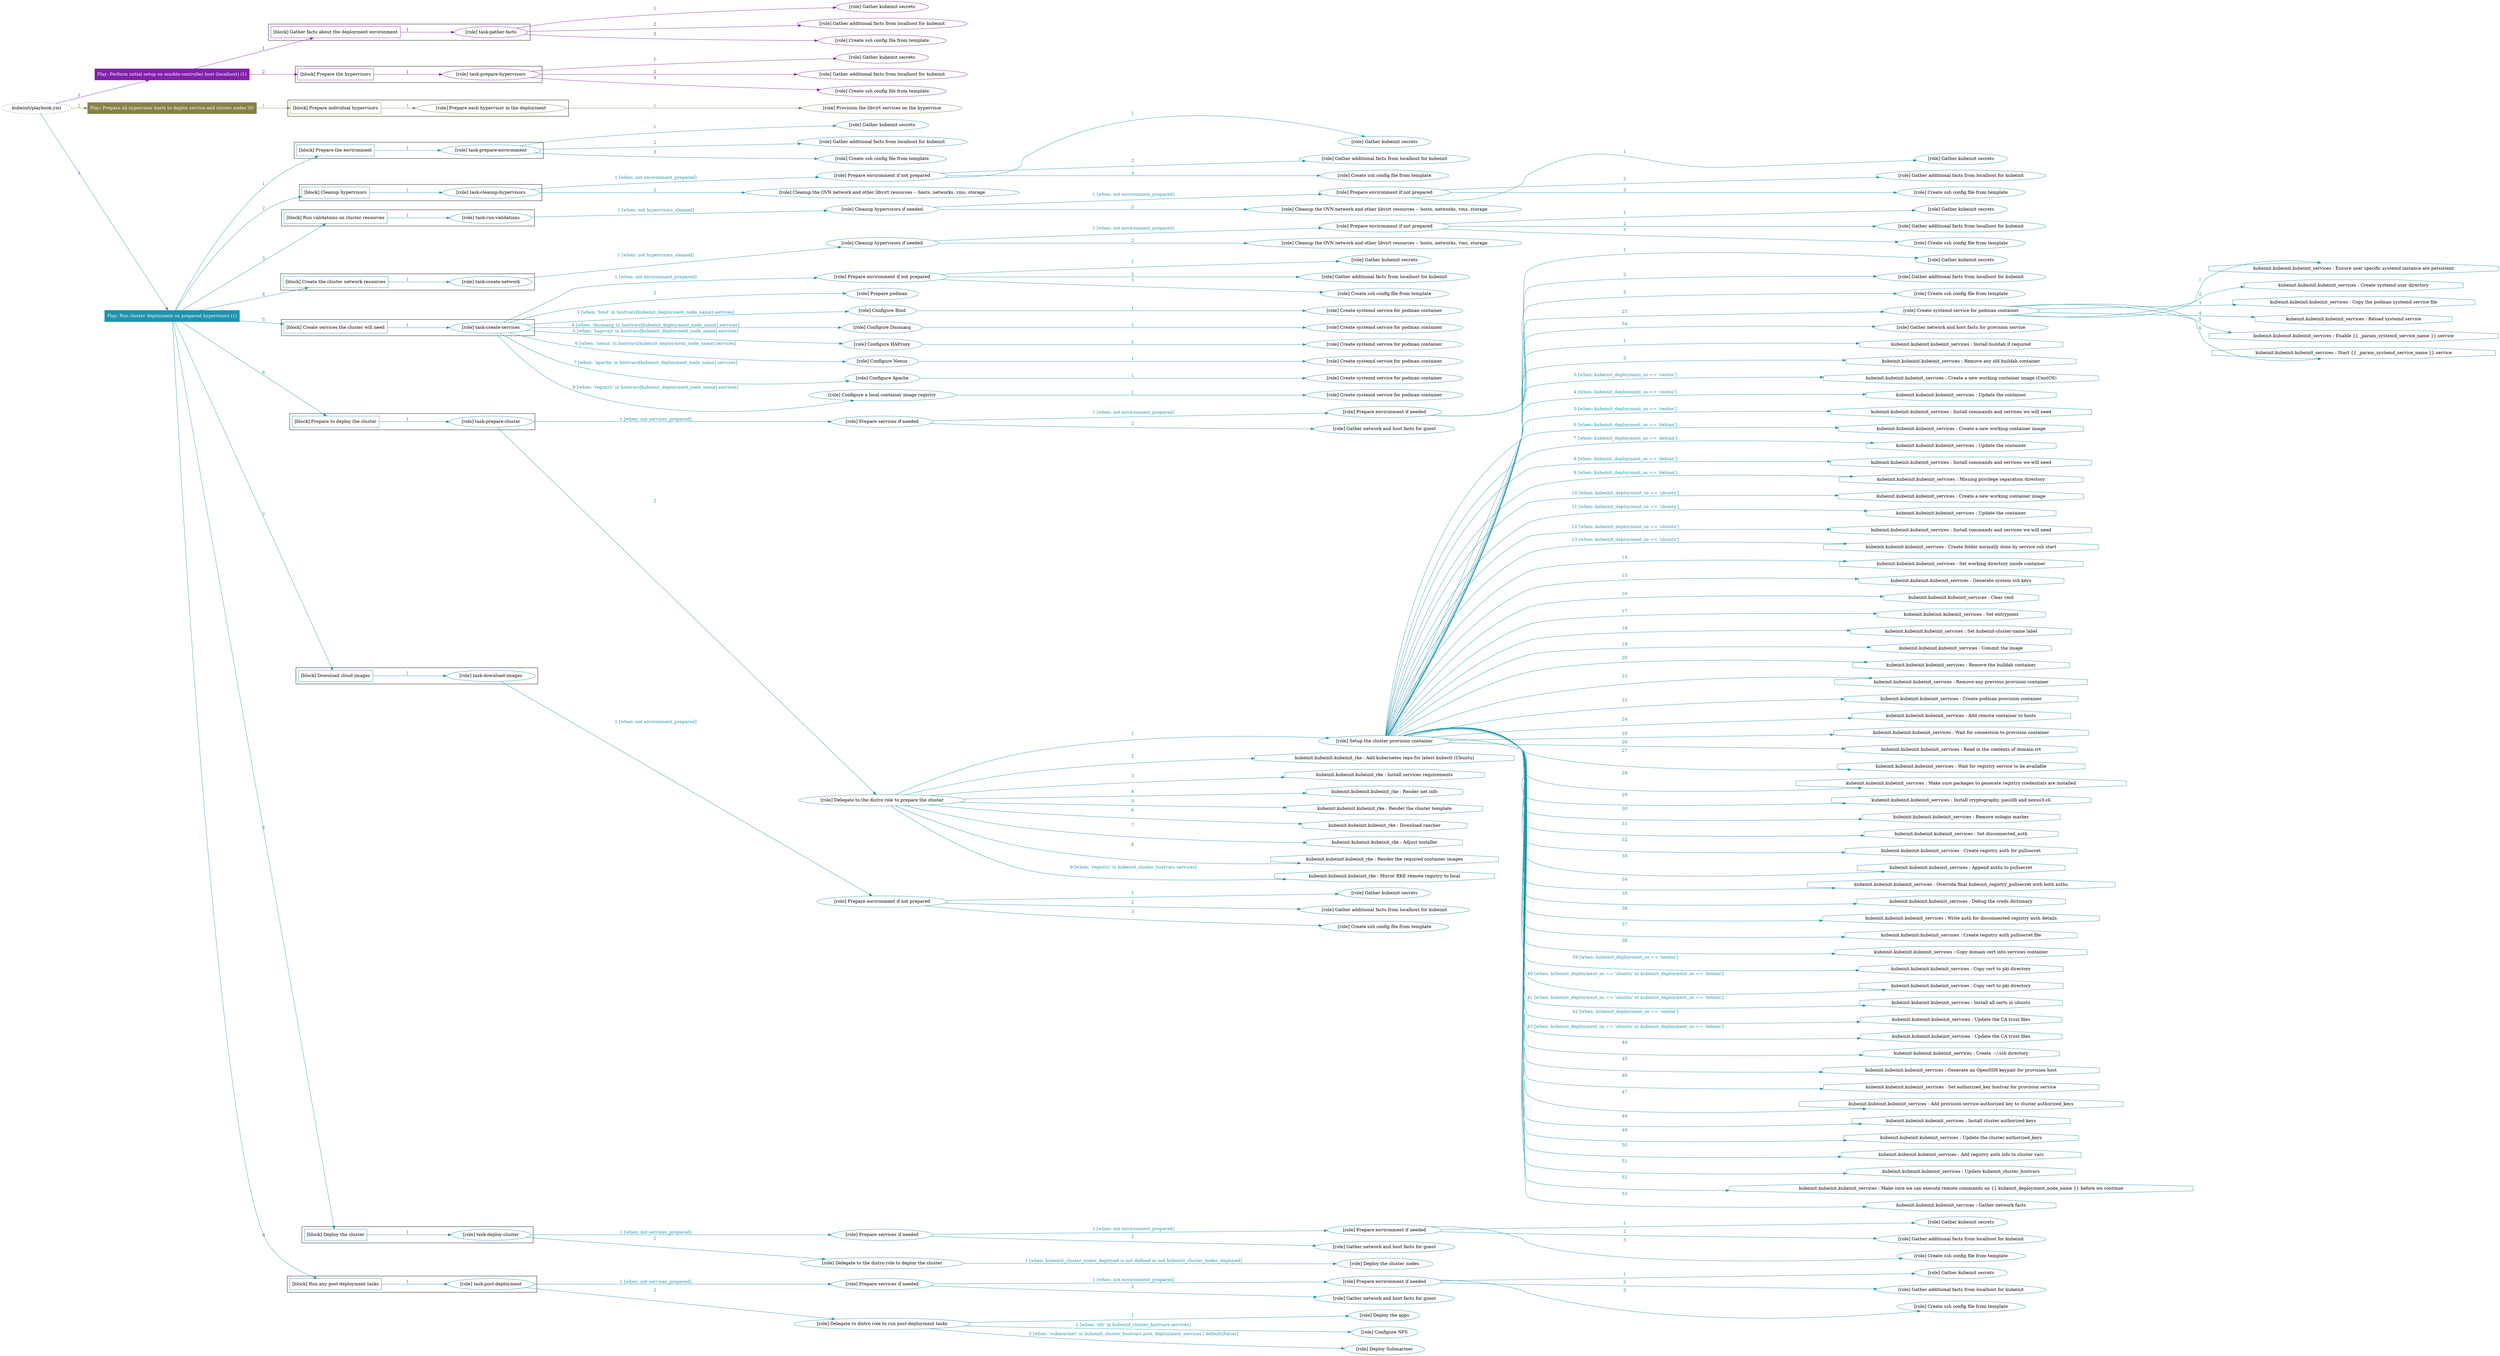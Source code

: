 digraph {
	graph [concentrate=true ordering=in rankdir=LR ratio=fill]
	edge [esep=5 sep=10]
	"kubeinit/playbook.yml" [URL="/home/runner/work/kubeinit/kubeinit/kubeinit/playbook.yml" id=playbook_7c5d07e4 style=dotted]
	play_e81f0363 [label="Play: Perform initial setup on ansible-controller host (localhost) (1)" URL="/home/runner/work/kubeinit/kubeinit/kubeinit/playbook.yml" color="#831fad" fontcolor="#ffffff" id=play_e81f0363 shape=box style=filled tooltip=localhost]
	"kubeinit/playbook.yml" -> play_e81f0363 [label="1 " color="#831fad" fontcolor="#831fad" id=edge_cf46574c labeltooltip="1 " tooltip="1 "]
	subgraph "Gather kubeinit secrets" {
		role_56431d7a [label="[role] Gather kubeinit secrets" URL="/home/runner/.ansible/collections/ansible_collections/kubeinit/kubeinit/roles/kubeinit_prepare/tasks/gather_kubeinit_facts.yml" color="#831fad" id=role_56431d7a tooltip="Gather kubeinit secrets"]
	}
	subgraph "Gather additional facts from localhost for kubeinit" {
		role_c92729d3 [label="[role] Gather additional facts from localhost for kubeinit" URL="/home/runner/.ansible/collections/ansible_collections/kubeinit/kubeinit/roles/kubeinit_prepare/tasks/gather_kubeinit_facts.yml" color="#831fad" id=role_c92729d3 tooltip="Gather additional facts from localhost for kubeinit"]
	}
	subgraph "Create ssh config file from template" {
		role_efea17c9 [label="[role] Create ssh config file from template" URL="/home/runner/.ansible/collections/ansible_collections/kubeinit/kubeinit/roles/kubeinit_prepare/tasks/gather_kubeinit_facts.yml" color="#831fad" id=role_efea17c9 tooltip="Create ssh config file from template"]
	}
	subgraph "task-gather-facts" {
		role_5995d6d1 [label="[role] task-gather-facts" URL="/home/runner/work/kubeinit/kubeinit/kubeinit/playbook.yml" color="#831fad" id=role_5995d6d1 tooltip="task-gather-facts"]
		role_5995d6d1 -> role_56431d7a [label="1 " color="#831fad" fontcolor="#831fad" id=edge_8b2ad8d7 labeltooltip="1 " tooltip="1 "]
		role_5995d6d1 -> role_c92729d3 [label="2 " color="#831fad" fontcolor="#831fad" id=edge_c8e471db labeltooltip="2 " tooltip="2 "]
		role_5995d6d1 -> role_efea17c9 [label="3 " color="#831fad" fontcolor="#831fad" id=edge_77b57c7e labeltooltip="3 " tooltip="3 "]
	}
	subgraph "Gather kubeinit secrets" {
		role_5364c6dc [label="[role] Gather kubeinit secrets" URL="/home/runner/.ansible/collections/ansible_collections/kubeinit/kubeinit/roles/kubeinit_prepare/tasks/gather_kubeinit_facts.yml" color="#831fad" id=role_5364c6dc tooltip="Gather kubeinit secrets"]
	}
	subgraph "Gather additional facts from localhost for kubeinit" {
		role_06e69137 [label="[role] Gather additional facts from localhost for kubeinit" URL="/home/runner/.ansible/collections/ansible_collections/kubeinit/kubeinit/roles/kubeinit_prepare/tasks/gather_kubeinit_facts.yml" color="#831fad" id=role_06e69137 tooltip="Gather additional facts from localhost for kubeinit"]
	}
	subgraph "Create ssh config file from template" {
		role_f46534ad [label="[role] Create ssh config file from template" URL="/home/runner/.ansible/collections/ansible_collections/kubeinit/kubeinit/roles/kubeinit_prepare/tasks/gather_kubeinit_facts.yml" color="#831fad" id=role_f46534ad tooltip="Create ssh config file from template"]
	}
	subgraph "task-prepare-hypervisors" {
		role_929d6ca2 [label="[role] task-prepare-hypervisors" URL="/home/runner/work/kubeinit/kubeinit/kubeinit/playbook.yml" color="#831fad" id=role_929d6ca2 tooltip="task-prepare-hypervisors"]
		role_929d6ca2 -> role_5364c6dc [label="1 " color="#831fad" fontcolor="#831fad" id=edge_10d6397c labeltooltip="1 " tooltip="1 "]
		role_929d6ca2 -> role_06e69137 [label="2 " color="#831fad" fontcolor="#831fad" id=edge_3dbe2b09 labeltooltip="2 " tooltip="2 "]
		role_929d6ca2 -> role_f46534ad [label="3 " color="#831fad" fontcolor="#831fad" id=edge_6a198801 labeltooltip="3 " tooltip="3 "]
	}
	subgraph "Play: Perform initial setup on ansible-controller host (localhost) (1)" {
		play_e81f0363 -> block_1dd23021 [label=1 color="#831fad" fontcolor="#831fad" id=edge_e54e8b17 labeltooltip=1 tooltip=1]
		subgraph cluster_block_1dd23021 {
			block_1dd23021 [label="[block] Gather facts about the deployment environment" URL="/home/runner/work/kubeinit/kubeinit/kubeinit/playbook.yml" color="#831fad" id=block_1dd23021 labeltooltip="Gather facts about the deployment environment" shape=box tooltip="Gather facts about the deployment environment"]
			block_1dd23021 -> role_5995d6d1 [label="1 " color="#831fad" fontcolor="#831fad" id=edge_6ddf765c labeltooltip="1 " tooltip="1 "]
		}
		play_e81f0363 -> block_555727c2 [label=2 color="#831fad" fontcolor="#831fad" id=edge_46132b02 labeltooltip=2 tooltip=2]
		subgraph cluster_block_555727c2 {
			block_555727c2 [label="[block] Prepare the hypervisors" URL="/home/runner/work/kubeinit/kubeinit/kubeinit/playbook.yml" color="#831fad" id=block_555727c2 labeltooltip="Prepare the hypervisors" shape=box tooltip="Prepare the hypervisors"]
			block_555727c2 -> role_929d6ca2 [label="1 " color="#831fad" fontcolor="#831fad" id=edge_b32905c9 labeltooltip="1 " tooltip="1 "]
		}
	}
	play_51a9bca2 [label="Play: Prepare all hypervisor hosts to deploy service and cluster nodes (0)" URL="/home/runner/work/kubeinit/kubeinit/kubeinit/playbook.yml" color="#858147" fontcolor="#ffffff" id=play_51a9bca2 shape=box style=filled tooltip="Play: Prepare all hypervisor hosts to deploy service and cluster nodes (0)"]
	"kubeinit/playbook.yml" -> play_51a9bca2 [label="2 " color="#858147" fontcolor="#858147" id=edge_4808927e labeltooltip="2 " tooltip="2 "]
	subgraph "Provision the libvirt services on the hypervisor" {
		role_a7ebb122 [label="[role] Provision the libvirt services on the hypervisor" URL="/home/runner/.ansible/collections/ansible_collections/kubeinit/kubeinit/roles/kubeinit_prepare/tasks/prepare_hypervisor.yml" color="#858147" id=role_a7ebb122 tooltip="Provision the libvirt services on the hypervisor"]
	}
	subgraph "Prepare each hypervisor in the deployment" {
		role_f1e477bd [label="[role] Prepare each hypervisor in the deployment" URL="/home/runner/work/kubeinit/kubeinit/kubeinit/playbook.yml" color="#858147" id=role_f1e477bd tooltip="Prepare each hypervisor in the deployment"]
		role_f1e477bd -> role_a7ebb122 [label="1 " color="#858147" fontcolor="#858147" id=edge_f2dbceb0 labeltooltip="1 " tooltip="1 "]
	}
	subgraph "Play: Prepare all hypervisor hosts to deploy service and cluster nodes (0)" {
		play_51a9bca2 -> block_8fc5b418 [label=1 color="#858147" fontcolor="#858147" id=edge_a8501e0a labeltooltip=1 tooltip=1]
		subgraph cluster_block_8fc5b418 {
			block_8fc5b418 [label="[block] Prepare individual hypervisors" URL="/home/runner/work/kubeinit/kubeinit/kubeinit/playbook.yml" color="#858147" id=block_8fc5b418 labeltooltip="Prepare individual hypervisors" shape=box tooltip="Prepare individual hypervisors"]
			block_8fc5b418 -> role_f1e477bd [label="1 " color="#858147" fontcolor="#858147" id=edge_6a0034bf labeltooltip="1 " tooltip="1 "]
		}
	}
	play_99a4253d [label="Play: Run cluster deployment on prepared hypervisors (1)" URL="/home/runner/work/kubeinit/kubeinit/kubeinit/playbook.yml" color="#1f92ad" fontcolor="#ffffff" id=play_99a4253d shape=box style=filled tooltip=localhost]
	"kubeinit/playbook.yml" -> play_99a4253d [label="3 " color="#1f92ad" fontcolor="#1f92ad" id=edge_f82d7c67 labeltooltip="3 " tooltip="3 "]
	subgraph "Gather kubeinit secrets" {
		role_153de1ca [label="[role] Gather kubeinit secrets" URL="/home/runner/.ansible/collections/ansible_collections/kubeinit/kubeinit/roles/kubeinit_prepare/tasks/gather_kubeinit_facts.yml" color="#1f92ad" id=role_153de1ca tooltip="Gather kubeinit secrets"]
	}
	subgraph "Gather additional facts from localhost for kubeinit" {
		role_676639f9 [label="[role] Gather additional facts from localhost for kubeinit" URL="/home/runner/.ansible/collections/ansible_collections/kubeinit/kubeinit/roles/kubeinit_prepare/tasks/gather_kubeinit_facts.yml" color="#1f92ad" id=role_676639f9 tooltip="Gather additional facts from localhost for kubeinit"]
	}
	subgraph "Create ssh config file from template" {
		role_49c5ba9c [label="[role] Create ssh config file from template" URL="/home/runner/.ansible/collections/ansible_collections/kubeinit/kubeinit/roles/kubeinit_prepare/tasks/gather_kubeinit_facts.yml" color="#1f92ad" id=role_49c5ba9c tooltip="Create ssh config file from template"]
	}
	subgraph "task-prepare-environment" {
		role_176031cc [label="[role] task-prepare-environment" URL="/home/runner/work/kubeinit/kubeinit/kubeinit/playbook.yml" color="#1f92ad" id=role_176031cc tooltip="task-prepare-environment"]
		role_176031cc -> role_153de1ca [label="1 " color="#1f92ad" fontcolor="#1f92ad" id=edge_079cc7ab labeltooltip="1 " tooltip="1 "]
		role_176031cc -> role_676639f9 [label="2 " color="#1f92ad" fontcolor="#1f92ad" id=edge_9fdf85fe labeltooltip="2 " tooltip="2 "]
		role_176031cc -> role_49c5ba9c [label="3 " color="#1f92ad" fontcolor="#1f92ad" id=edge_ae1b9b49 labeltooltip="3 " tooltip="3 "]
	}
	subgraph "Gather kubeinit secrets" {
		role_1643d1ea [label="[role] Gather kubeinit secrets" URL="/home/runner/.ansible/collections/ansible_collections/kubeinit/kubeinit/roles/kubeinit_prepare/tasks/gather_kubeinit_facts.yml" color="#1f92ad" id=role_1643d1ea tooltip="Gather kubeinit secrets"]
	}
	subgraph "Gather additional facts from localhost for kubeinit" {
		role_acd6b456 [label="[role] Gather additional facts from localhost for kubeinit" URL="/home/runner/.ansible/collections/ansible_collections/kubeinit/kubeinit/roles/kubeinit_prepare/tasks/gather_kubeinit_facts.yml" color="#1f92ad" id=role_acd6b456 tooltip="Gather additional facts from localhost for kubeinit"]
	}
	subgraph "Create ssh config file from template" {
		role_55a79f73 [label="[role] Create ssh config file from template" URL="/home/runner/.ansible/collections/ansible_collections/kubeinit/kubeinit/roles/kubeinit_prepare/tasks/gather_kubeinit_facts.yml" color="#1f92ad" id=role_55a79f73 tooltip="Create ssh config file from template"]
	}
	subgraph "Prepare environment if not prepared" {
		role_41a564a4 [label="[role] Prepare environment if not prepared" URL="/home/runner/.ansible/collections/ansible_collections/kubeinit/kubeinit/roles/kubeinit_prepare/tasks/cleanup_hypervisors.yml" color="#1f92ad" id=role_41a564a4 tooltip="Prepare environment if not prepared"]
		role_41a564a4 -> role_1643d1ea [label="1 " color="#1f92ad" fontcolor="#1f92ad" id=edge_ecf29f6d labeltooltip="1 " tooltip="1 "]
		role_41a564a4 -> role_acd6b456 [label="2 " color="#1f92ad" fontcolor="#1f92ad" id=edge_0d057e4a labeltooltip="2 " tooltip="2 "]
		role_41a564a4 -> role_55a79f73 [label="3 " color="#1f92ad" fontcolor="#1f92ad" id=edge_e034802f labeltooltip="3 " tooltip="3 "]
	}
	subgraph "Cleanup the OVN network and other libvirt resources -- hosts, networks, vms, storage" {
		role_18cee67d [label="[role] Cleanup the OVN network and other libvirt resources -- hosts, networks, vms, storage" URL="/home/runner/.ansible/collections/ansible_collections/kubeinit/kubeinit/roles/kubeinit_prepare/tasks/cleanup_hypervisors.yml" color="#1f92ad" id=role_18cee67d tooltip="Cleanup the OVN network and other libvirt resources -- hosts, networks, vms, storage"]
	}
	subgraph "task-cleanup-hypervisors" {
		role_cc88d94f [label="[role] task-cleanup-hypervisors" URL="/home/runner/work/kubeinit/kubeinit/kubeinit/playbook.yml" color="#1f92ad" id=role_cc88d94f tooltip="task-cleanup-hypervisors"]
		role_cc88d94f -> role_41a564a4 [label="1 [when: not environment_prepared]" color="#1f92ad" fontcolor="#1f92ad" id=edge_169d4848 labeltooltip="1 [when: not environment_prepared]" tooltip="1 [when: not environment_prepared]"]
		role_cc88d94f -> role_18cee67d [label="2 " color="#1f92ad" fontcolor="#1f92ad" id=edge_978da055 labeltooltip="2 " tooltip="2 "]
	}
	subgraph "Gather kubeinit secrets" {
		role_ec3e6027 [label="[role] Gather kubeinit secrets" URL="/home/runner/.ansible/collections/ansible_collections/kubeinit/kubeinit/roles/kubeinit_prepare/tasks/gather_kubeinit_facts.yml" color="#1f92ad" id=role_ec3e6027 tooltip="Gather kubeinit secrets"]
	}
	subgraph "Gather additional facts from localhost for kubeinit" {
		role_73f84906 [label="[role] Gather additional facts from localhost for kubeinit" URL="/home/runner/.ansible/collections/ansible_collections/kubeinit/kubeinit/roles/kubeinit_prepare/tasks/gather_kubeinit_facts.yml" color="#1f92ad" id=role_73f84906 tooltip="Gather additional facts from localhost for kubeinit"]
	}
	subgraph "Create ssh config file from template" {
		role_73340479 [label="[role] Create ssh config file from template" URL="/home/runner/.ansible/collections/ansible_collections/kubeinit/kubeinit/roles/kubeinit_prepare/tasks/gather_kubeinit_facts.yml" color="#1f92ad" id=role_73340479 tooltip="Create ssh config file from template"]
	}
	subgraph "Prepare environment if not prepared" {
		role_f3591ea8 [label="[role] Prepare environment if not prepared" URL="/home/runner/.ansible/collections/ansible_collections/kubeinit/kubeinit/roles/kubeinit_prepare/tasks/cleanup_hypervisors.yml" color="#1f92ad" id=role_f3591ea8 tooltip="Prepare environment if not prepared"]
		role_f3591ea8 -> role_ec3e6027 [label="1 " color="#1f92ad" fontcolor="#1f92ad" id=edge_84de3e01 labeltooltip="1 " tooltip="1 "]
		role_f3591ea8 -> role_73f84906 [label="2 " color="#1f92ad" fontcolor="#1f92ad" id=edge_25781fa5 labeltooltip="2 " tooltip="2 "]
		role_f3591ea8 -> role_73340479 [label="3 " color="#1f92ad" fontcolor="#1f92ad" id=edge_fa72091b labeltooltip="3 " tooltip="3 "]
	}
	subgraph "Cleanup the OVN network and other libvirt resources -- hosts, networks, vms, storage" {
		role_9fcc71ba [label="[role] Cleanup the OVN network and other libvirt resources -- hosts, networks, vms, storage" URL="/home/runner/.ansible/collections/ansible_collections/kubeinit/kubeinit/roles/kubeinit_prepare/tasks/cleanup_hypervisors.yml" color="#1f92ad" id=role_9fcc71ba tooltip="Cleanup the OVN network and other libvirt resources -- hosts, networks, vms, storage"]
	}
	subgraph "Cleanup hypervisors if needed" {
		role_814bd29a [label="[role] Cleanup hypervisors if needed" URL="/home/runner/.ansible/collections/ansible_collections/kubeinit/kubeinit/roles/kubeinit_validations/tasks/main.yml" color="#1f92ad" id=role_814bd29a tooltip="Cleanup hypervisors if needed"]
		role_814bd29a -> role_f3591ea8 [label="1 [when: not environment_prepared]" color="#1f92ad" fontcolor="#1f92ad" id=edge_643ec006 labeltooltip="1 [when: not environment_prepared]" tooltip="1 [when: not environment_prepared]"]
		role_814bd29a -> role_9fcc71ba [label="2 " color="#1f92ad" fontcolor="#1f92ad" id=edge_4329efe6 labeltooltip="2 " tooltip="2 "]
	}
	subgraph "task-run-validations" {
		role_b3375268 [label="[role] task-run-validations" URL="/home/runner/work/kubeinit/kubeinit/kubeinit/playbook.yml" color="#1f92ad" id=role_b3375268 tooltip="task-run-validations"]
		role_b3375268 -> role_814bd29a [label="1 [when: not hypervisors_cleaned]" color="#1f92ad" fontcolor="#1f92ad" id=edge_597f29cb labeltooltip="1 [when: not hypervisors_cleaned]" tooltip="1 [when: not hypervisors_cleaned]"]
	}
	subgraph "Gather kubeinit secrets" {
		role_9bccf15e [label="[role] Gather kubeinit secrets" URL="/home/runner/.ansible/collections/ansible_collections/kubeinit/kubeinit/roles/kubeinit_prepare/tasks/gather_kubeinit_facts.yml" color="#1f92ad" id=role_9bccf15e tooltip="Gather kubeinit secrets"]
	}
	subgraph "Gather additional facts from localhost for kubeinit" {
		role_b1756820 [label="[role] Gather additional facts from localhost for kubeinit" URL="/home/runner/.ansible/collections/ansible_collections/kubeinit/kubeinit/roles/kubeinit_prepare/tasks/gather_kubeinit_facts.yml" color="#1f92ad" id=role_b1756820 tooltip="Gather additional facts from localhost for kubeinit"]
	}
	subgraph "Create ssh config file from template" {
		role_40d802d6 [label="[role] Create ssh config file from template" URL="/home/runner/.ansible/collections/ansible_collections/kubeinit/kubeinit/roles/kubeinit_prepare/tasks/gather_kubeinit_facts.yml" color="#1f92ad" id=role_40d802d6 tooltip="Create ssh config file from template"]
	}
	subgraph "Prepare environment if not prepared" {
		role_8895fb76 [label="[role] Prepare environment if not prepared" URL="/home/runner/.ansible/collections/ansible_collections/kubeinit/kubeinit/roles/kubeinit_prepare/tasks/cleanup_hypervisors.yml" color="#1f92ad" id=role_8895fb76 tooltip="Prepare environment if not prepared"]
		role_8895fb76 -> role_9bccf15e [label="1 " color="#1f92ad" fontcolor="#1f92ad" id=edge_20dff2a1 labeltooltip="1 " tooltip="1 "]
		role_8895fb76 -> role_b1756820 [label="2 " color="#1f92ad" fontcolor="#1f92ad" id=edge_0c5917ad labeltooltip="2 " tooltip="2 "]
		role_8895fb76 -> role_40d802d6 [label="3 " color="#1f92ad" fontcolor="#1f92ad" id=edge_e826b1c3 labeltooltip="3 " tooltip="3 "]
	}
	subgraph "Cleanup the OVN network and other libvirt resources -- hosts, networks, vms, storage" {
		role_5f9fcf67 [label="[role] Cleanup the OVN network and other libvirt resources -- hosts, networks, vms, storage" URL="/home/runner/.ansible/collections/ansible_collections/kubeinit/kubeinit/roles/kubeinit_prepare/tasks/cleanup_hypervisors.yml" color="#1f92ad" id=role_5f9fcf67 tooltip="Cleanup the OVN network and other libvirt resources -- hosts, networks, vms, storage"]
	}
	subgraph "Cleanup hypervisors if needed" {
		role_61fda9ff [label="[role] Cleanup hypervisors if needed" URL="/home/runner/.ansible/collections/ansible_collections/kubeinit/kubeinit/roles/kubeinit_libvirt/tasks/create_network.yml" color="#1f92ad" id=role_61fda9ff tooltip="Cleanup hypervisors if needed"]
		role_61fda9ff -> role_8895fb76 [label="1 [when: not environment_prepared]" color="#1f92ad" fontcolor="#1f92ad" id=edge_0098a55c labeltooltip="1 [when: not environment_prepared]" tooltip="1 [when: not environment_prepared]"]
		role_61fda9ff -> role_5f9fcf67 [label="2 " color="#1f92ad" fontcolor="#1f92ad" id=edge_fc7477dd labeltooltip="2 " tooltip="2 "]
	}
	subgraph "task-create-network" {
		role_31f0d19b [label="[role] task-create-network" URL="/home/runner/work/kubeinit/kubeinit/kubeinit/playbook.yml" color="#1f92ad" id=role_31f0d19b tooltip="task-create-network"]
		role_31f0d19b -> role_61fda9ff [label="1 [when: not hypervisors_cleaned]" color="#1f92ad" fontcolor="#1f92ad" id=edge_564059cb labeltooltip="1 [when: not hypervisors_cleaned]" tooltip="1 [when: not hypervisors_cleaned]"]
	}
	subgraph "Gather kubeinit secrets" {
		role_04229210 [label="[role] Gather kubeinit secrets" URL="/home/runner/.ansible/collections/ansible_collections/kubeinit/kubeinit/roles/kubeinit_prepare/tasks/gather_kubeinit_facts.yml" color="#1f92ad" id=role_04229210 tooltip="Gather kubeinit secrets"]
	}
	subgraph "Gather additional facts from localhost for kubeinit" {
		role_56ceb24a [label="[role] Gather additional facts from localhost for kubeinit" URL="/home/runner/.ansible/collections/ansible_collections/kubeinit/kubeinit/roles/kubeinit_prepare/tasks/gather_kubeinit_facts.yml" color="#1f92ad" id=role_56ceb24a tooltip="Gather additional facts from localhost for kubeinit"]
	}
	subgraph "Create ssh config file from template" {
		role_bfd6b6b3 [label="[role] Create ssh config file from template" URL="/home/runner/.ansible/collections/ansible_collections/kubeinit/kubeinit/roles/kubeinit_prepare/tasks/gather_kubeinit_facts.yml" color="#1f92ad" id=role_bfd6b6b3 tooltip="Create ssh config file from template"]
	}
	subgraph "Prepare environment if not prepared" {
		role_b45d4272 [label="[role] Prepare environment if not prepared" URL="/home/runner/.ansible/collections/ansible_collections/kubeinit/kubeinit/roles/kubeinit_services/tasks/main.yml" color="#1f92ad" id=role_b45d4272 tooltip="Prepare environment if not prepared"]
		role_b45d4272 -> role_04229210 [label="1 " color="#1f92ad" fontcolor="#1f92ad" id=edge_17101b09 labeltooltip="1 " tooltip="1 "]
		role_b45d4272 -> role_56ceb24a [label="2 " color="#1f92ad" fontcolor="#1f92ad" id=edge_d389b1da labeltooltip="2 " tooltip="2 "]
		role_b45d4272 -> role_bfd6b6b3 [label="3 " color="#1f92ad" fontcolor="#1f92ad" id=edge_e3d336d4 labeltooltip="3 " tooltip="3 "]
	}
	subgraph "Prepare podman" {
		role_e0081fef [label="[role] Prepare podman" URL="/home/runner/.ansible/collections/ansible_collections/kubeinit/kubeinit/roles/kubeinit_services/tasks/00_create_service_pod.yml" color="#1f92ad" id=role_e0081fef tooltip="Prepare podman"]
	}
	subgraph "Create systemd service for podman container" {
		role_011e0fa5 [label="[role] Create systemd service for podman container" URL="/home/runner/.ansible/collections/ansible_collections/kubeinit/kubeinit/roles/kubeinit_bind/tasks/main.yml" color="#1f92ad" id=role_011e0fa5 tooltip="Create systemd service for podman container"]
	}
	subgraph "Configure Bind" {
		role_3ee3848f [label="[role] Configure Bind" URL="/home/runner/.ansible/collections/ansible_collections/kubeinit/kubeinit/roles/kubeinit_services/tasks/start_services_containers.yml" color="#1f92ad" id=role_3ee3848f tooltip="Configure Bind"]
		role_3ee3848f -> role_011e0fa5 [label="1 " color="#1f92ad" fontcolor="#1f92ad" id=edge_a44e03ca labeltooltip="1 " tooltip="1 "]
	}
	subgraph "Create systemd service for podman container" {
		role_aa14bdf8 [label="[role] Create systemd service for podman container" URL="/home/runner/.ansible/collections/ansible_collections/kubeinit/kubeinit/roles/kubeinit_dnsmasq/tasks/main.yml" color="#1f92ad" id=role_aa14bdf8 tooltip="Create systemd service for podman container"]
	}
	subgraph "Configure Dnsmasq" {
		role_19a54e37 [label="[role] Configure Dnsmasq" URL="/home/runner/.ansible/collections/ansible_collections/kubeinit/kubeinit/roles/kubeinit_services/tasks/start_services_containers.yml" color="#1f92ad" id=role_19a54e37 tooltip="Configure Dnsmasq"]
		role_19a54e37 -> role_aa14bdf8 [label="1 " color="#1f92ad" fontcolor="#1f92ad" id=edge_4afbd546 labeltooltip="1 " tooltip="1 "]
	}
	subgraph "Create systemd service for podman container" {
		role_12d4bb9a [label="[role] Create systemd service for podman container" URL="/home/runner/.ansible/collections/ansible_collections/kubeinit/kubeinit/roles/kubeinit_haproxy/tasks/main.yml" color="#1f92ad" id=role_12d4bb9a tooltip="Create systemd service for podman container"]
	}
	subgraph "Configure HAProxy" {
		role_2d69d516 [label="[role] Configure HAProxy" URL="/home/runner/.ansible/collections/ansible_collections/kubeinit/kubeinit/roles/kubeinit_services/tasks/start_services_containers.yml" color="#1f92ad" id=role_2d69d516 tooltip="Configure HAProxy"]
		role_2d69d516 -> role_12d4bb9a [label="1 " color="#1f92ad" fontcolor="#1f92ad" id=edge_389b239a labeltooltip="1 " tooltip="1 "]
	}
	subgraph "Create systemd service for podman container" {
		role_537df90e [label="[role] Create systemd service for podman container" URL="/home/runner/.ansible/collections/ansible_collections/kubeinit/kubeinit/roles/kubeinit_nexus/tasks/main.yml" color="#1f92ad" id=role_537df90e tooltip="Create systemd service for podman container"]
	}
	subgraph "Configure Nexus" {
		role_fe7de7ac [label="[role] Configure Nexus" URL="/home/runner/.ansible/collections/ansible_collections/kubeinit/kubeinit/roles/kubeinit_services/tasks/start_services_containers.yml" color="#1f92ad" id=role_fe7de7ac tooltip="Configure Nexus"]
		role_fe7de7ac -> role_537df90e [label="1 " color="#1f92ad" fontcolor="#1f92ad" id=edge_4b6747ad labeltooltip="1 " tooltip="1 "]
	}
	subgraph "Create systemd service for podman container" {
		role_bb5e76fb [label="[role] Create systemd service for podman container" URL="/home/runner/.ansible/collections/ansible_collections/kubeinit/kubeinit/roles/kubeinit_apache/tasks/main.yml" color="#1f92ad" id=role_bb5e76fb tooltip="Create systemd service for podman container"]
	}
	subgraph "Configure Apache" {
		role_f2fbe3a0 [label="[role] Configure Apache" URL="/home/runner/.ansible/collections/ansible_collections/kubeinit/kubeinit/roles/kubeinit_services/tasks/start_services_containers.yml" color="#1f92ad" id=role_f2fbe3a0 tooltip="Configure Apache"]
		role_f2fbe3a0 -> role_bb5e76fb [label="1 " color="#1f92ad" fontcolor="#1f92ad" id=edge_e38daadc labeltooltip="1 " tooltip="1 "]
	}
	subgraph "Create systemd service for podman container" {
		role_69ca52f1 [label="[role] Create systemd service for podman container" URL="/home/runner/.ansible/collections/ansible_collections/kubeinit/kubeinit/roles/kubeinit_registry/tasks/main.yml" color="#1f92ad" id=role_69ca52f1 tooltip="Create systemd service for podman container"]
	}
	subgraph "Configure a local container image registry" {
		role_1ba73011 [label="[role] Configure a local container image registry" URL="/home/runner/.ansible/collections/ansible_collections/kubeinit/kubeinit/roles/kubeinit_services/tasks/start_services_containers.yml" color="#1f92ad" id=role_1ba73011 tooltip="Configure a local container image registry"]
		role_1ba73011 -> role_69ca52f1 [label="1 " color="#1f92ad" fontcolor="#1f92ad" id=edge_4fc36a73 labeltooltip="1 " tooltip="1 "]
	}
	subgraph "task-create-services" {
		role_4e14eefb [label="[role] task-create-services" URL="/home/runner/work/kubeinit/kubeinit/kubeinit/playbook.yml" color="#1f92ad" id=role_4e14eefb tooltip="task-create-services"]
		role_4e14eefb -> role_b45d4272 [label="1 [when: not environment_prepared]" color="#1f92ad" fontcolor="#1f92ad" id=edge_0bd560c5 labeltooltip="1 [when: not environment_prepared]" tooltip="1 [when: not environment_prepared]"]
		role_4e14eefb -> role_e0081fef [label="2 " color="#1f92ad" fontcolor="#1f92ad" id=edge_a54c8e30 labeltooltip="2 " tooltip="2 "]
		role_4e14eefb -> role_3ee3848f [label="3 [when: 'bind' in hostvars[kubeinit_deployment_node_name].services]" color="#1f92ad" fontcolor="#1f92ad" id=edge_ef4ee4d3 labeltooltip="3 [when: 'bind' in hostvars[kubeinit_deployment_node_name].services]" tooltip="3 [when: 'bind' in hostvars[kubeinit_deployment_node_name].services]"]
		role_4e14eefb -> role_19a54e37 [label="4 [when: 'dnsmasq' in hostvars[kubeinit_deployment_node_name].services]" color="#1f92ad" fontcolor="#1f92ad" id=edge_aff07f3f labeltooltip="4 [when: 'dnsmasq' in hostvars[kubeinit_deployment_node_name].services]" tooltip="4 [when: 'dnsmasq' in hostvars[kubeinit_deployment_node_name].services]"]
		role_4e14eefb -> role_2d69d516 [label="5 [when: 'haproxy' in hostvars[kubeinit_deployment_node_name].services]" color="#1f92ad" fontcolor="#1f92ad" id=edge_2a15cb00 labeltooltip="5 [when: 'haproxy' in hostvars[kubeinit_deployment_node_name].services]" tooltip="5 [when: 'haproxy' in hostvars[kubeinit_deployment_node_name].services]"]
		role_4e14eefb -> role_fe7de7ac [label="6 [when: 'nexus' in hostvars[kubeinit_deployment_node_name].services]" color="#1f92ad" fontcolor="#1f92ad" id=edge_a0d98fb4 labeltooltip="6 [when: 'nexus' in hostvars[kubeinit_deployment_node_name].services]" tooltip="6 [when: 'nexus' in hostvars[kubeinit_deployment_node_name].services]"]
		role_4e14eefb -> role_f2fbe3a0 [label="7 [when: 'apache' in hostvars[kubeinit_deployment_node_name].services]" color="#1f92ad" fontcolor="#1f92ad" id=edge_480113bc labeltooltip="7 [when: 'apache' in hostvars[kubeinit_deployment_node_name].services]" tooltip="7 [when: 'apache' in hostvars[kubeinit_deployment_node_name].services]"]
		role_4e14eefb -> role_1ba73011 [label="8 [when: 'registry' in hostvars[kubeinit_deployment_node_name].services]" color="#1f92ad" fontcolor="#1f92ad" id=edge_bb32aadf labeltooltip="8 [when: 'registry' in hostvars[kubeinit_deployment_node_name].services]" tooltip="8 [when: 'registry' in hostvars[kubeinit_deployment_node_name].services]"]
	}
	subgraph "Gather kubeinit secrets" {
		role_15c7557c [label="[role] Gather kubeinit secrets" URL="/home/runner/.ansible/collections/ansible_collections/kubeinit/kubeinit/roles/kubeinit_prepare/tasks/gather_kubeinit_facts.yml" color="#1f92ad" id=role_15c7557c tooltip="Gather kubeinit secrets"]
	}
	subgraph "Gather additional facts from localhost for kubeinit" {
		role_fef2ef11 [label="[role] Gather additional facts from localhost for kubeinit" URL="/home/runner/.ansible/collections/ansible_collections/kubeinit/kubeinit/roles/kubeinit_prepare/tasks/gather_kubeinit_facts.yml" color="#1f92ad" id=role_fef2ef11 tooltip="Gather additional facts from localhost for kubeinit"]
	}
	subgraph "Create ssh config file from template" {
		role_51673676 [label="[role] Create ssh config file from template" URL="/home/runner/.ansible/collections/ansible_collections/kubeinit/kubeinit/roles/kubeinit_prepare/tasks/gather_kubeinit_facts.yml" color="#1f92ad" id=role_51673676 tooltip="Create ssh config file from template"]
	}
	subgraph "Prepare environment if needed" {
		role_2865f1a5 [label="[role] Prepare environment if needed" URL="/home/runner/.ansible/collections/ansible_collections/kubeinit/kubeinit/roles/kubeinit_services/tasks/prepare_services.yml" color="#1f92ad" id=role_2865f1a5 tooltip="Prepare environment if needed"]
		role_2865f1a5 -> role_15c7557c [label="1 " color="#1f92ad" fontcolor="#1f92ad" id=edge_5862e989 labeltooltip="1 " tooltip="1 "]
		role_2865f1a5 -> role_fef2ef11 [label="2 " color="#1f92ad" fontcolor="#1f92ad" id=edge_007c4de3 labeltooltip="2 " tooltip="2 "]
		role_2865f1a5 -> role_51673676 [label="3 " color="#1f92ad" fontcolor="#1f92ad" id=edge_7b6ca922 labeltooltip="3 " tooltip="3 "]
	}
	subgraph "Gather network and host facts for guest" {
		role_efec1f68 [label="[role] Gather network and host facts for guest" URL="/home/runner/.ansible/collections/ansible_collections/kubeinit/kubeinit/roles/kubeinit_services/tasks/prepare_services.yml" color="#1f92ad" id=role_efec1f68 tooltip="Gather network and host facts for guest"]
	}
	subgraph "Prepare services if needed" {
		role_78d25054 [label="[role] Prepare services if needed" URL="/home/runner/.ansible/collections/ansible_collections/kubeinit/kubeinit/roles/kubeinit_prepare/tasks/prepare_cluster.yml" color="#1f92ad" id=role_78d25054 tooltip="Prepare services if needed"]
		role_78d25054 -> role_2865f1a5 [label="1 [when: not environment_prepared]" color="#1f92ad" fontcolor="#1f92ad" id=edge_024eff5d labeltooltip="1 [when: not environment_prepared]" tooltip="1 [when: not environment_prepared]"]
		role_78d25054 -> role_efec1f68 [label="2 " color="#1f92ad" fontcolor="#1f92ad" id=edge_04e2b80e labeltooltip="2 " tooltip="2 "]
	}
	subgraph "Create systemd service for podman container" {
		role_6bfd3b96 [label="[role] Create systemd service for podman container" URL="/home/runner/.ansible/collections/ansible_collections/kubeinit/kubeinit/roles/kubeinit_services/tasks/create_provision_container.yml" color="#1f92ad" id=role_6bfd3b96 tooltip="Create systemd service for podman container"]
		task_6f1c6ff4 [label="kubeinit.kubeinit.kubeinit_services : Ensure user specific systemd instance are persistent" URL="/home/runner/.ansible/collections/ansible_collections/kubeinit/kubeinit/roles/kubeinit_services/tasks/create_managed_service.yml" color="#1f92ad" id=task_6f1c6ff4 shape=octagon tooltip="kubeinit.kubeinit.kubeinit_services : Ensure user specific systemd instance are persistent"]
		role_6bfd3b96 -> task_6f1c6ff4 [label="1 " color="#1f92ad" fontcolor="#1f92ad" id=edge_1091edd8 labeltooltip="1 " tooltip="1 "]
		task_c590b07a [label="kubeinit.kubeinit.kubeinit_services : Create systemd user directory" URL="/home/runner/.ansible/collections/ansible_collections/kubeinit/kubeinit/roles/kubeinit_services/tasks/create_managed_service.yml" color="#1f92ad" id=task_c590b07a shape=octagon tooltip="kubeinit.kubeinit.kubeinit_services : Create systemd user directory"]
		role_6bfd3b96 -> task_c590b07a [label="2 " color="#1f92ad" fontcolor="#1f92ad" id=edge_be5573db labeltooltip="2 " tooltip="2 "]
		task_53ea9ca0 [label="kubeinit.kubeinit.kubeinit_services : Copy the podman systemd service file" URL="/home/runner/.ansible/collections/ansible_collections/kubeinit/kubeinit/roles/kubeinit_services/tasks/create_managed_service.yml" color="#1f92ad" id=task_53ea9ca0 shape=octagon tooltip="kubeinit.kubeinit.kubeinit_services : Copy the podman systemd service file"]
		role_6bfd3b96 -> task_53ea9ca0 [label="3 " color="#1f92ad" fontcolor="#1f92ad" id=edge_c3506357 labeltooltip="3 " tooltip="3 "]
		task_ec242c63 [label="kubeinit.kubeinit.kubeinit_services : Reload systemd service" URL="/home/runner/.ansible/collections/ansible_collections/kubeinit/kubeinit/roles/kubeinit_services/tasks/create_managed_service.yml" color="#1f92ad" id=task_ec242c63 shape=octagon tooltip="kubeinit.kubeinit.kubeinit_services : Reload systemd service"]
		role_6bfd3b96 -> task_ec242c63 [label="4 " color="#1f92ad" fontcolor="#1f92ad" id=edge_24b4d5c1 labeltooltip="4 " tooltip="4 "]
		task_83c21925 [label="kubeinit.kubeinit.kubeinit_services : Enable {{ _param_systemd_service_name }}.service" URL="/home/runner/.ansible/collections/ansible_collections/kubeinit/kubeinit/roles/kubeinit_services/tasks/create_managed_service.yml" color="#1f92ad" id=task_83c21925 shape=octagon tooltip="kubeinit.kubeinit.kubeinit_services : Enable {{ _param_systemd_service_name }}.service"]
		role_6bfd3b96 -> task_83c21925 [label="5 " color="#1f92ad" fontcolor="#1f92ad" id=edge_ce9f155f labeltooltip="5 " tooltip="5 "]
		task_502ef824 [label="kubeinit.kubeinit.kubeinit_services : Start {{ _param_systemd_service_name }}.service" URL="/home/runner/.ansible/collections/ansible_collections/kubeinit/kubeinit/roles/kubeinit_services/tasks/create_managed_service.yml" color="#1f92ad" id=task_502ef824 shape=octagon tooltip="kubeinit.kubeinit.kubeinit_services : Start {{ _param_systemd_service_name }}.service"]
		role_6bfd3b96 -> task_502ef824 [label="6 " color="#1f92ad" fontcolor="#1f92ad" id=edge_b882ed94 labeltooltip="6 " tooltip="6 "]
	}
	subgraph "Gather network and host facts for provision service" {
		role_356f8299 [label="[role] Gather network and host facts for provision service" URL="/home/runner/.ansible/collections/ansible_collections/kubeinit/kubeinit/roles/kubeinit_services/tasks/create_provision_container.yml" color="#1f92ad" id=role_356f8299 tooltip="Gather network and host facts for provision service"]
	}
	subgraph "Setup the cluster provision container" {
		role_f055f60b [label="[role] Setup the cluster provision container" URL="/home/runner/.ansible/collections/ansible_collections/kubeinit/kubeinit/roles/kubeinit_rke/tasks/prepare_cluster.yml" color="#1f92ad" id=role_f055f60b tooltip="Setup the cluster provision container"]
		task_f4008ac8 [label="kubeinit.kubeinit.kubeinit_services : Install buildah if required" URL="/home/runner/.ansible/collections/ansible_collections/kubeinit/kubeinit/roles/kubeinit_services/tasks/create_provision_container.yml" color="#1f92ad" id=task_f4008ac8 shape=octagon tooltip="kubeinit.kubeinit.kubeinit_services : Install buildah if required"]
		role_f055f60b -> task_f4008ac8 [label="1 " color="#1f92ad" fontcolor="#1f92ad" id=edge_7606c4d2 labeltooltip="1 " tooltip="1 "]
		task_745383d6 [label="kubeinit.kubeinit.kubeinit_services : Remove any old buildah container" URL="/home/runner/.ansible/collections/ansible_collections/kubeinit/kubeinit/roles/kubeinit_services/tasks/create_provision_container.yml" color="#1f92ad" id=task_745383d6 shape=octagon tooltip="kubeinit.kubeinit.kubeinit_services : Remove any old buildah container"]
		role_f055f60b -> task_745383d6 [label="2 " color="#1f92ad" fontcolor="#1f92ad" id=edge_864cd273 labeltooltip="2 " tooltip="2 "]
		task_a9ea6720 [label="kubeinit.kubeinit.kubeinit_services : Create a new working container image (CentOS)" URL="/home/runner/.ansible/collections/ansible_collections/kubeinit/kubeinit/roles/kubeinit_services/tasks/create_provision_container.yml" color="#1f92ad" id=task_a9ea6720 shape=octagon tooltip="kubeinit.kubeinit.kubeinit_services : Create a new working container image (CentOS)"]
		role_f055f60b -> task_a9ea6720 [label="3 [when: kubeinit_deployment_os == 'centos']" color="#1f92ad" fontcolor="#1f92ad" id=edge_298e0e3c labeltooltip="3 [when: kubeinit_deployment_os == 'centos']" tooltip="3 [when: kubeinit_deployment_os == 'centos']"]
		task_c3096033 [label="kubeinit.kubeinit.kubeinit_services : Update the container" URL="/home/runner/.ansible/collections/ansible_collections/kubeinit/kubeinit/roles/kubeinit_services/tasks/create_provision_container.yml" color="#1f92ad" id=task_c3096033 shape=octagon tooltip="kubeinit.kubeinit.kubeinit_services : Update the container"]
		role_f055f60b -> task_c3096033 [label="4 [when: kubeinit_deployment_os == 'centos']" color="#1f92ad" fontcolor="#1f92ad" id=edge_99b6172a labeltooltip="4 [when: kubeinit_deployment_os == 'centos']" tooltip="4 [when: kubeinit_deployment_os == 'centos']"]
		task_f43e0b24 [label="kubeinit.kubeinit.kubeinit_services : Install commands and services we will need" URL="/home/runner/.ansible/collections/ansible_collections/kubeinit/kubeinit/roles/kubeinit_services/tasks/create_provision_container.yml" color="#1f92ad" id=task_f43e0b24 shape=octagon tooltip="kubeinit.kubeinit.kubeinit_services : Install commands and services we will need"]
		role_f055f60b -> task_f43e0b24 [label="5 [when: kubeinit_deployment_os == 'centos']" color="#1f92ad" fontcolor="#1f92ad" id=edge_46f3e5f1 labeltooltip="5 [when: kubeinit_deployment_os == 'centos']" tooltip="5 [when: kubeinit_deployment_os == 'centos']"]
		task_88c9f591 [label="kubeinit.kubeinit.kubeinit_services : Create a new working container image" URL="/home/runner/.ansible/collections/ansible_collections/kubeinit/kubeinit/roles/kubeinit_services/tasks/create_provision_container.yml" color="#1f92ad" id=task_88c9f591 shape=octagon tooltip="kubeinit.kubeinit.kubeinit_services : Create a new working container image"]
		role_f055f60b -> task_88c9f591 [label="6 [when: kubeinit_deployment_os == 'debian']" color="#1f92ad" fontcolor="#1f92ad" id=edge_bf7e863c labeltooltip="6 [when: kubeinit_deployment_os == 'debian']" tooltip="6 [when: kubeinit_deployment_os == 'debian']"]
		task_d89d2c9f [label="kubeinit.kubeinit.kubeinit_services : Update the container" URL="/home/runner/.ansible/collections/ansible_collections/kubeinit/kubeinit/roles/kubeinit_services/tasks/create_provision_container.yml" color="#1f92ad" id=task_d89d2c9f shape=octagon tooltip="kubeinit.kubeinit.kubeinit_services : Update the container"]
		role_f055f60b -> task_d89d2c9f [label="7 [when: kubeinit_deployment_os == 'debian']" color="#1f92ad" fontcolor="#1f92ad" id=edge_3b031d75 labeltooltip="7 [when: kubeinit_deployment_os == 'debian']" tooltip="7 [when: kubeinit_deployment_os == 'debian']"]
		task_742d6273 [label="kubeinit.kubeinit.kubeinit_services : Install commands and services we will need" URL="/home/runner/.ansible/collections/ansible_collections/kubeinit/kubeinit/roles/kubeinit_services/tasks/create_provision_container.yml" color="#1f92ad" id=task_742d6273 shape=octagon tooltip="kubeinit.kubeinit.kubeinit_services : Install commands and services we will need"]
		role_f055f60b -> task_742d6273 [label="8 [when: kubeinit_deployment_os == 'debian']" color="#1f92ad" fontcolor="#1f92ad" id=edge_418df5f0 labeltooltip="8 [when: kubeinit_deployment_os == 'debian']" tooltip="8 [when: kubeinit_deployment_os == 'debian']"]
		task_f7e48f41 [label="kubeinit.kubeinit.kubeinit_services : Missing privilege separation directory" URL="/home/runner/.ansible/collections/ansible_collections/kubeinit/kubeinit/roles/kubeinit_services/tasks/create_provision_container.yml" color="#1f92ad" id=task_f7e48f41 shape=octagon tooltip="kubeinit.kubeinit.kubeinit_services : Missing privilege separation directory"]
		role_f055f60b -> task_f7e48f41 [label="9 [when: kubeinit_deployment_os == 'debian']" color="#1f92ad" fontcolor="#1f92ad" id=edge_56605456 labeltooltip="9 [when: kubeinit_deployment_os == 'debian']" tooltip="9 [when: kubeinit_deployment_os == 'debian']"]
		task_d26347bf [label="kubeinit.kubeinit.kubeinit_services : Create a new working container image" URL="/home/runner/.ansible/collections/ansible_collections/kubeinit/kubeinit/roles/kubeinit_services/tasks/create_provision_container.yml" color="#1f92ad" id=task_d26347bf shape=octagon tooltip="kubeinit.kubeinit.kubeinit_services : Create a new working container image"]
		role_f055f60b -> task_d26347bf [label="10 [when: kubeinit_deployment_os == 'ubuntu']" color="#1f92ad" fontcolor="#1f92ad" id=edge_f10ae33c labeltooltip="10 [when: kubeinit_deployment_os == 'ubuntu']" tooltip="10 [when: kubeinit_deployment_os == 'ubuntu']"]
		task_5380d6d0 [label="kubeinit.kubeinit.kubeinit_services : Update the container" URL="/home/runner/.ansible/collections/ansible_collections/kubeinit/kubeinit/roles/kubeinit_services/tasks/create_provision_container.yml" color="#1f92ad" id=task_5380d6d0 shape=octagon tooltip="kubeinit.kubeinit.kubeinit_services : Update the container"]
		role_f055f60b -> task_5380d6d0 [label="11 [when: kubeinit_deployment_os == 'ubuntu']" color="#1f92ad" fontcolor="#1f92ad" id=edge_5749aaa1 labeltooltip="11 [when: kubeinit_deployment_os == 'ubuntu']" tooltip="11 [when: kubeinit_deployment_os == 'ubuntu']"]
		task_3e233556 [label="kubeinit.kubeinit.kubeinit_services : Install commands and services we will need" URL="/home/runner/.ansible/collections/ansible_collections/kubeinit/kubeinit/roles/kubeinit_services/tasks/create_provision_container.yml" color="#1f92ad" id=task_3e233556 shape=octagon tooltip="kubeinit.kubeinit.kubeinit_services : Install commands and services we will need"]
		role_f055f60b -> task_3e233556 [label="12 [when: kubeinit_deployment_os == 'ubuntu']" color="#1f92ad" fontcolor="#1f92ad" id=edge_e6c3b5a8 labeltooltip="12 [when: kubeinit_deployment_os == 'ubuntu']" tooltip="12 [when: kubeinit_deployment_os == 'ubuntu']"]
		task_04f2542b [label="kubeinit.kubeinit.kubeinit_services : Create folder normally done by service ssh start" URL="/home/runner/.ansible/collections/ansible_collections/kubeinit/kubeinit/roles/kubeinit_services/tasks/create_provision_container.yml" color="#1f92ad" id=task_04f2542b shape=octagon tooltip="kubeinit.kubeinit.kubeinit_services : Create folder normally done by service ssh start"]
		role_f055f60b -> task_04f2542b [label="13 [when: kubeinit_deployment_os == 'ubuntu']" color="#1f92ad" fontcolor="#1f92ad" id=edge_fcd25f04 labeltooltip="13 [when: kubeinit_deployment_os == 'ubuntu']" tooltip="13 [when: kubeinit_deployment_os == 'ubuntu']"]
		task_b1ef586d [label="kubeinit.kubeinit.kubeinit_services : Set working directory inside container" URL="/home/runner/.ansible/collections/ansible_collections/kubeinit/kubeinit/roles/kubeinit_services/tasks/create_provision_container.yml" color="#1f92ad" id=task_b1ef586d shape=octagon tooltip="kubeinit.kubeinit.kubeinit_services : Set working directory inside container"]
		role_f055f60b -> task_b1ef586d [label="14 " color="#1f92ad" fontcolor="#1f92ad" id=edge_dc9a6ed9 labeltooltip="14 " tooltip="14 "]
		task_a018f085 [label="kubeinit.kubeinit.kubeinit_services : Generate system ssh keys" URL="/home/runner/.ansible/collections/ansible_collections/kubeinit/kubeinit/roles/kubeinit_services/tasks/create_provision_container.yml" color="#1f92ad" id=task_a018f085 shape=octagon tooltip="kubeinit.kubeinit.kubeinit_services : Generate system ssh keys"]
		role_f055f60b -> task_a018f085 [label="15 " color="#1f92ad" fontcolor="#1f92ad" id=edge_1d074b5f labeltooltip="15 " tooltip="15 "]
		task_c08aa143 [label="kubeinit.kubeinit.kubeinit_services : Clear cmd" URL="/home/runner/.ansible/collections/ansible_collections/kubeinit/kubeinit/roles/kubeinit_services/tasks/create_provision_container.yml" color="#1f92ad" id=task_c08aa143 shape=octagon tooltip="kubeinit.kubeinit.kubeinit_services : Clear cmd"]
		role_f055f60b -> task_c08aa143 [label="16 " color="#1f92ad" fontcolor="#1f92ad" id=edge_e5e73530 labeltooltip="16 " tooltip="16 "]
		task_4c7bb40f [label="kubeinit.kubeinit.kubeinit_services : Set entrypoint" URL="/home/runner/.ansible/collections/ansible_collections/kubeinit/kubeinit/roles/kubeinit_services/tasks/create_provision_container.yml" color="#1f92ad" id=task_4c7bb40f shape=octagon tooltip="kubeinit.kubeinit.kubeinit_services : Set entrypoint"]
		role_f055f60b -> task_4c7bb40f [label="17 " color="#1f92ad" fontcolor="#1f92ad" id=edge_ca4bf334 labeltooltip="17 " tooltip="17 "]
		task_d1822657 [label="kubeinit.kubeinit.kubeinit_services : Set kubeinit-cluster-name label" URL="/home/runner/.ansible/collections/ansible_collections/kubeinit/kubeinit/roles/kubeinit_services/tasks/create_provision_container.yml" color="#1f92ad" id=task_d1822657 shape=octagon tooltip="kubeinit.kubeinit.kubeinit_services : Set kubeinit-cluster-name label"]
		role_f055f60b -> task_d1822657 [label="18 " color="#1f92ad" fontcolor="#1f92ad" id=edge_aa0a9838 labeltooltip="18 " tooltip="18 "]
		task_2b27e859 [label="kubeinit.kubeinit.kubeinit_services : Commit the image" URL="/home/runner/.ansible/collections/ansible_collections/kubeinit/kubeinit/roles/kubeinit_services/tasks/create_provision_container.yml" color="#1f92ad" id=task_2b27e859 shape=octagon tooltip="kubeinit.kubeinit.kubeinit_services : Commit the image"]
		role_f055f60b -> task_2b27e859 [label="19 " color="#1f92ad" fontcolor="#1f92ad" id=edge_bedab6ee labeltooltip="19 " tooltip="19 "]
		task_a304d526 [label="kubeinit.kubeinit.kubeinit_services : Remove the buildah container" URL="/home/runner/.ansible/collections/ansible_collections/kubeinit/kubeinit/roles/kubeinit_services/tasks/create_provision_container.yml" color="#1f92ad" id=task_a304d526 shape=octagon tooltip="kubeinit.kubeinit.kubeinit_services : Remove the buildah container"]
		role_f055f60b -> task_a304d526 [label="20 " color="#1f92ad" fontcolor="#1f92ad" id=edge_0ba4cb2f labeltooltip="20 " tooltip="20 "]
		task_a4734c70 [label="kubeinit.kubeinit.kubeinit_services : Remove any previous provision container" URL="/home/runner/.ansible/collections/ansible_collections/kubeinit/kubeinit/roles/kubeinit_services/tasks/create_provision_container.yml" color="#1f92ad" id=task_a4734c70 shape=octagon tooltip="kubeinit.kubeinit.kubeinit_services : Remove any previous provision container"]
		role_f055f60b -> task_a4734c70 [label="21 " color="#1f92ad" fontcolor="#1f92ad" id=edge_cc71fe5a labeltooltip="21 " tooltip="21 "]
		task_71a24217 [label="kubeinit.kubeinit.kubeinit_services : Create podman provision container" URL="/home/runner/.ansible/collections/ansible_collections/kubeinit/kubeinit/roles/kubeinit_services/tasks/create_provision_container.yml" color="#1f92ad" id=task_71a24217 shape=octagon tooltip="kubeinit.kubeinit.kubeinit_services : Create podman provision container"]
		role_f055f60b -> task_71a24217 [label="22 " color="#1f92ad" fontcolor="#1f92ad" id=edge_8236f5c1 labeltooltip="22 " tooltip="22 "]
		role_f055f60b -> role_6bfd3b96 [label="23 " color="#1f92ad" fontcolor="#1f92ad" id=edge_e5ae7b12 labeltooltip="23 " tooltip="23 "]
		task_3467cef8 [label="kubeinit.kubeinit.kubeinit_services : Add remote container to hosts" URL="/home/runner/.ansible/collections/ansible_collections/kubeinit/kubeinit/roles/kubeinit_services/tasks/create_provision_container.yml" color="#1f92ad" id=task_3467cef8 shape=octagon tooltip="kubeinit.kubeinit.kubeinit_services : Add remote container to hosts"]
		role_f055f60b -> task_3467cef8 [label="24 " color="#1f92ad" fontcolor="#1f92ad" id=edge_8437c8bd labeltooltip="24 " tooltip="24 "]
		task_65eb9173 [label="kubeinit.kubeinit.kubeinit_services : Wait for connection to provision container" URL="/home/runner/.ansible/collections/ansible_collections/kubeinit/kubeinit/roles/kubeinit_services/tasks/create_provision_container.yml" color="#1f92ad" id=task_65eb9173 shape=octagon tooltip="kubeinit.kubeinit.kubeinit_services : Wait for connection to provision container"]
		role_f055f60b -> task_65eb9173 [label="25 " color="#1f92ad" fontcolor="#1f92ad" id=edge_6f3adf54 labeltooltip="25 " tooltip="25 "]
		task_b90a1669 [label="kubeinit.kubeinit.kubeinit_services : Read in the contents of domain.crt" URL="/home/runner/.ansible/collections/ansible_collections/kubeinit/kubeinit/roles/kubeinit_services/tasks/create_provision_container.yml" color="#1f92ad" id=task_b90a1669 shape=octagon tooltip="kubeinit.kubeinit.kubeinit_services : Read in the contents of domain.crt"]
		role_f055f60b -> task_b90a1669 [label="26 " color="#1f92ad" fontcolor="#1f92ad" id=edge_5d5e62d5 labeltooltip="26 " tooltip="26 "]
		task_ebb0f20d [label="kubeinit.kubeinit.kubeinit_services : Wait for registry service to be available" URL="/home/runner/.ansible/collections/ansible_collections/kubeinit/kubeinit/roles/kubeinit_services/tasks/create_provision_container.yml" color="#1f92ad" id=task_ebb0f20d shape=octagon tooltip="kubeinit.kubeinit.kubeinit_services : Wait for registry service to be available"]
		role_f055f60b -> task_ebb0f20d [label="27 " color="#1f92ad" fontcolor="#1f92ad" id=edge_fb21f3bc labeltooltip="27 " tooltip="27 "]
		task_b23d21d2 [label="kubeinit.kubeinit.kubeinit_services : Make sure packages to generate registry credentials are installed" URL="/home/runner/.ansible/collections/ansible_collections/kubeinit/kubeinit/roles/kubeinit_services/tasks/create_provision_container.yml" color="#1f92ad" id=task_b23d21d2 shape=octagon tooltip="kubeinit.kubeinit.kubeinit_services : Make sure packages to generate registry credentials are installed"]
		role_f055f60b -> task_b23d21d2 [label="28 " color="#1f92ad" fontcolor="#1f92ad" id=edge_fa6264da labeltooltip="28 " tooltip="28 "]
		task_2fbf542d [label="kubeinit.kubeinit.kubeinit_services : Install cryptography, passlib and nexus3-cli" URL="/home/runner/.ansible/collections/ansible_collections/kubeinit/kubeinit/roles/kubeinit_services/tasks/create_provision_container.yml" color="#1f92ad" id=task_2fbf542d shape=octagon tooltip="kubeinit.kubeinit.kubeinit_services : Install cryptography, passlib and nexus3-cli"]
		role_f055f60b -> task_2fbf542d [label="29 " color="#1f92ad" fontcolor="#1f92ad" id=edge_f3c5ce48 labeltooltip="29 " tooltip="29 "]
		task_79018cdb [label="kubeinit.kubeinit.kubeinit_services : Remove nologin marker" URL="/home/runner/.ansible/collections/ansible_collections/kubeinit/kubeinit/roles/kubeinit_services/tasks/create_provision_container.yml" color="#1f92ad" id=task_79018cdb shape=octagon tooltip="kubeinit.kubeinit.kubeinit_services : Remove nologin marker"]
		role_f055f60b -> task_79018cdb [label="30 " color="#1f92ad" fontcolor="#1f92ad" id=edge_a5a02603 labeltooltip="30 " tooltip="30 "]
		task_4f979b25 [label="kubeinit.kubeinit.kubeinit_services : Set disconnected_auth" URL="/home/runner/.ansible/collections/ansible_collections/kubeinit/kubeinit/roles/kubeinit_services/tasks/create_provision_container.yml" color="#1f92ad" id=task_4f979b25 shape=octagon tooltip="kubeinit.kubeinit.kubeinit_services : Set disconnected_auth"]
		role_f055f60b -> task_4f979b25 [label="31 " color="#1f92ad" fontcolor="#1f92ad" id=edge_346afe23 labeltooltip="31 " tooltip="31 "]
		task_9f94b351 [label="kubeinit.kubeinit.kubeinit_services : Create registry auth for pullsecret" URL="/home/runner/.ansible/collections/ansible_collections/kubeinit/kubeinit/roles/kubeinit_services/tasks/create_provision_container.yml" color="#1f92ad" id=task_9f94b351 shape=octagon tooltip="kubeinit.kubeinit.kubeinit_services : Create registry auth for pullsecret"]
		role_f055f60b -> task_9f94b351 [label="32 " color="#1f92ad" fontcolor="#1f92ad" id=edge_66c84924 labeltooltip="32 " tooltip="32 "]
		task_3a9f0a4e [label="kubeinit.kubeinit.kubeinit_services : Append auths to pullsecret" URL="/home/runner/.ansible/collections/ansible_collections/kubeinit/kubeinit/roles/kubeinit_services/tasks/create_provision_container.yml" color="#1f92ad" id=task_3a9f0a4e shape=octagon tooltip="kubeinit.kubeinit.kubeinit_services : Append auths to pullsecret"]
		role_f055f60b -> task_3a9f0a4e [label="33 " color="#1f92ad" fontcolor="#1f92ad" id=edge_2689d09f labeltooltip="33 " tooltip="33 "]
		task_5b1576f8 [label="kubeinit.kubeinit.kubeinit_services : Override final kubeinit_registry_pullsecret with both auths" URL="/home/runner/.ansible/collections/ansible_collections/kubeinit/kubeinit/roles/kubeinit_services/tasks/create_provision_container.yml" color="#1f92ad" id=task_5b1576f8 shape=octagon tooltip="kubeinit.kubeinit.kubeinit_services : Override final kubeinit_registry_pullsecret with both auths"]
		role_f055f60b -> task_5b1576f8 [label="34 " color="#1f92ad" fontcolor="#1f92ad" id=edge_05a6e456 labeltooltip="34 " tooltip="34 "]
		task_2594745f [label="kubeinit.kubeinit.kubeinit_services : Debug the creds dictionary" URL="/home/runner/.ansible/collections/ansible_collections/kubeinit/kubeinit/roles/kubeinit_services/tasks/create_provision_container.yml" color="#1f92ad" id=task_2594745f shape=octagon tooltip="kubeinit.kubeinit.kubeinit_services : Debug the creds dictionary"]
		role_f055f60b -> task_2594745f [label="35 " color="#1f92ad" fontcolor="#1f92ad" id=edge_1c6c26d1 labeltooltip="35 " tooltip="35 "]
		task_ee69b4b7 [label="kubeinit.kubeinit.kubeinit_services : Write auth for disconnected registry auth details" URL="/home/runner/.ansible/collections/ansible_collections/kubeinit/kubeinit/roles/kubeinit_services/tasks/create_provision_container.yml" color="#1f92ad" id=task_ee69b4b7 shape=octagon tooltip="kubeinit.kubeinit.kubeinit_services : Write auth for disconnected registry auth details"]
		role_f055f60b -> task_ee69b4b7 [label="36 " color="#1f92ad" fontcolor="#1f92ad" id=edge_bebf91b8 labeltooltip="36 " tooltip="36 "]
		task_14ef83eb [label="kubeinit.kubeinit.kubeinit_services : Create registry auth pullsecret file" URL="/home/runner/.ansible/collections/ansible_collections/kubeinit/kubeinit/roles/kubeinit_services/tasks/create_provision_container.yml" color="#1f92ad" id=task_14ef83eb shape=octagon tooltip="kubeinit.kubeinit.kubeinit_services : Create registry auth pullsecret file"]
		role_f055f60b -> task_14ef83eb [label="37 " color="#1f92ad" fontcolor="#1f92ad" id=edge_095e9c3b labeltooltip="37 " tooltip="37 "]
		task_9509c487 [label="kubeinit.kubeinit.kubeinit_services : Copy domain cert into services container" URL="/home/runner/.ansible/collections/ansible_collections/kubeinit/kubeinit/roles/kubeinit_services/tasks/create_provision_container.yml" color="#1f92ad" id=task_9509c487 shape=octagon tooltip="kubeinit.kubeinit.kubeinit_services : Copy domain cert into services container"]
		role_f055f60b -> task_9509c487 [label="38 " color="#1f92ad" fontcolor="#1f92ad" id=edge_4c2538c4 labeltooltip="38 " tooltip="38 "]
		task_467faab5 [label="kubeinit.kubeinit.kubeinit_services : Copy cert to pki directory" URL="/home/runner/.ansible/collections/ansible_collections/kubeinit/kubeinit/roles/kubeinit_services/tasks/create_provision_container.yml" color="#1f92ad" id=task_467faab5 shape=octagon tooltip="kubeinit.kubeinit.kubeinit_services : Copy cert to pki directory"]
		role_f055f60b -> task_467faab5 [label="39 [when: kubeinit_deployment_os == 'centos']" color="#1f92ad" fontcolor="#1f92ad" id=edge_56086fcb labeltooltip="39 [when: kubeinit_deployment_os == 'centos']" tooltip="39 [when: kubeinit_deployment_os == 'centos']"]
		task_6be3cc50 [label="kubeinit.kubeinit.kubeinit_services : Copy cert to pki directory" URL="/home/runner/.ansible/collections/ansible_collections/kubeinit/kubeinit/roles/kubeinit_services/tasks/create_provision_container.yml" color="#1f92ad" id=task_6be3cc50 shape=octagon tooltip="kubeinit.kubeinit.kubeinit_services : Copy cert to pki directory"]
		role_f055f60b -> task_6be3cc50 [label="40 [when: kubeinit_deployment_os == 'ubuntu' or kubeinit_deployment_os == 'debian']" color="#1f92ad" fontcolor="#1f92ad" id=edge_1628efde labeltooltip="40 [when: kubeinit_deployment_os == 'ubuntu' or kubeinit_deployment_os == 'debian']" tooltip="40 [when: kubeinit_deployment_os == 'ubuntu' or kubeinit_deployment_os == 'debian']"]
		task_add3e240 [label="kubeinit.kubeinit.kubeinit_services : Install all certs in ubuntu" URL="/home/runner/.ansible/collections/ansible_collections/kubeinit/kubeinit/roles/kubeinit_services/tasks/create_provision_container.yml" color="#1f92ad" id=task_add3e240 shape=octagon tooltip="kubeinit.kubeinit.kubeinit_services : Install all certs in ubuntu"]
		role_f055f60b -> task_add3e240 [label="41 [when: kubeinit_deployment_os == 'ubuntu' or kubeinit_deployment_os == 'debian']" color="#1f92ad" fontcolor="#1f92ad" id=edge_6b3eabe4 labeltooltip="41 [when: kubeinit_deployment_os == 'ubuntu' or kubeinit_deployment_os == 'debian']" tooltip="41 [when: kubeinit_deployment_os == 'ubuntu' or kubeinit_deployment_os == 'debian']"]
		task_8e558f0c [label="kubeinit.kubeinit.kubeinit_services : Update the CA trust files" URL="/home/runner/.ansible/collections/ansible_collections/kubeinit/kubeinit/roles/kubeinit_services/tasks/create_provision_container.yml" color="#1f92ad" id=task_8e558f0c shape=octagon tooltip="kubeinit.kubeinit.kubeinit_services : Update the CA trust files"]
		role_f055f60b -> task_8e558f0c [label="42 [when: kubeinit_deployment_os == 'centos']" color="#1f92ad" fontcolor="#1f92ad" id=edge_981e02d9 labeltooltip="42 [when: kubeinit_deployment_os == 'centos']" tooltip="42 [when: kubeinit_deployment_os == 'centos']"]
		task_d3939f80 [label="kubeinit.kubeinit.kubeinit_services : Update the CA trust files" URL="/home/runner/.ansible/collections/ansible_collections/kubeinit/kubeinit/roles/kubeinit_services/tasks/create_provision_container.yml" color="#1f92ad" id=task_d3939f80 shape=octagon tooltip="kubeinit.kubeinit.kubeinit_services : Update the CA trust files"]
		role_f055f60b -> task_d3939f80 [label="43 [when: kubeinit_deployment_os == 'ubuntu' or kubeinit_deployment_os == 'debian']" color="#1f92ad" fontcolor="#1f92ad" id=edge_9f6b4389 labeltooltip="43 [when: kubeinit_deployment_os == 'ubuntu' or kubeinit_deployment_os == 'debian']" tooltip="43 [when: kubeinit_deployment_os == 'ubuntu' or kubeinit_deployment_os == 'debian']"]
		task_4e641904 [label="kubeinit.kubeinit.kubeinit_services : Create ~/.ssh directory" URL="/home/runner/.ansible/collections/ansible_collections/kubeinit/kubeinit/roles/kubeinit_services/tasks/create_provision_container.yml" color="#1f92ad" id=task_4e641904 shape=octagon tooltip="kubeinit.kubeinit.kubeinit_services : Create ~/.ssh directory"]
		role_f055f60b -> task_4e641904 [label="44 " color="#1f92ad" fontcolor="#1f92ad" id=edge_7d983088 labeltooltip="44 " tooltip="44 "]
		task_142d31be [label="kubeinit.kubeinit.kubeinit_services : Generate an OpenSSH keypair for provision host" URL="/home/runner/.ansible/collections/ansible_collections/kubeinit/kubeinit/roles/kubeinit_services/tasks/create_provision_container.yml" color="#1f92ad" id=task_142d31be shape=octagon tooltip="kubeinit.kubeinit.kubeinit_services : Generate an OpenSSH keypair for provision host"]
		role_f055f60b -> task_142d31be [label="45 " color="#1f92ad" fontcolor="#1f92ad" id=edge_cc1d1799 labeltooltip="45 " tooltip="45 "]
		task_45bb678b [label="kubeinit.kubeinit.kubeinit_services : Set authorized_key hostvar for provision service" URL="/home/runner/.ansible/collections/ansible_collections/kubeinit/kubeinit/roles/kubeinit_services/tasks/create_provision_container.yml" color="#1f92ad" id=task_45bb678b shape=octagon tooltip="kubeinit.kubeinit.kubeinit_services : Set authorized_key hostvar for provision service"]
		role_f055f60b -> task_45bb678b [label="46 " color="#1f92ad" fontcolor="#1f92ad" id=edge_2498a08d labeltooltip="46 " tooltip="46 "]
		task_aa649233 [label="kubeinit.kubeinit.kubeinit_services : Add provision service authorized key to cluster authorized_keys" URL="/home/runner/.ansible/collections/ansible_collections/kubeinit/kubeinit/roles/kubeinit_services/tasks/create_provision_container.yml" color="#1f92ad" id=task_aa649233 shape=octagon tooltip="kubeinit.kubeinit.kubeinit_services : Add provision service authorized key to cluster authorized_keys"]
		role_f055f60b -> task_aa649233 [label="47 " color="#1f92ad" fontcolor="#1f92ad" id=edge_68c9c8c9 labeltooltip="47 " tooltip="47 "]
		task_9aabec87 [label="kubeinit.kubeinit.kubeinit_services : Install cluster authorized keys" URL="/home/runner/.ansible/collections/ansible_collections/kubeinit/kubeinit/roles/kubeinit_services/tasks/create_provision_container.yml" color="#1f92ad" id=task_9aabec87 shape=octagon tooltip="kubeinit.kubeinit.kubeinit_services : Install cluster authorized keys"]
		role_f055f60b -> task_9aabec87 [label="48 " color="#1f92ad" fontcolor="#1f92ad" id=edge_558d119e labeltooltip="48 " tooltip="48 "]
		task_d1d0487d [label="kubeinit.kubeinit.kubeinit_services : Update the cluster authorized_keys" URL="/home/runner/.ansible/collections/ansible_collections/kubeinit/kubeinit/roles/kubeinit_services/tasks/create_provision_container.yml" color="#1f92ad" id=task_d1d0487d shape=octagon tooltip="kubeinit.kubeinit.kubeinit_services : Update the cluster authorized_keys"]
		role_f055f60b -> task_d1d0487d [label="49 " color="#1f92ad" fontcolor="#1f92ad" id=edge_ffeca695 labeltooltip="49 " tooltip="49 "]
		task_8f853106 [label="kubeinit.kubeinit.kubeinit_services : Add registry auth info to cluster vars" URL="/home/runner/.ansible/collections/ansible_collections/kubeinit/kubeinit/roles/kubeinit_services/tasks/create_provision_container.yml" color="#1f92ad" id=task_8f853106 shape=octagon tooltip="kubeinit.kubeinit.kubeinit_services : Add registry auth info to cluster vars"]
		role_f055f60b -> task_8f853106 [label="50 " color="#1f92ad" fontcolor="#1f92ad" id=edge_6cfd943e labeltooltip="50 " tooltip="50 "]
		task_b5757fb7 [label="kubeinit.kubeinit.kubeinit_services : Update kubeinit_cluster_hostvars" URL="/home/runner/.ansible/collections/ansible_collections/kubeinit/kubeinit/roles/kubeinit_services/tasks/create_provision_container.yml" color="#1f92ad" id=task_b5757fb7 shape=octagon tooltip="kubeinit.kubeinit.kubeinit_services : Update kubeinit_cluster_hostvars"]
		role_f055f60b -> task_b5757fb7 [label="51 " color="#1f92ad" fontcolor="#1f92ad" id=edge_6eea9189 labeltooltip="51 " tooltip="51 "]
		task_9ece967b [label="kubeinit.kubeinit.kubeinit_services : Make sure we can execute remote commands on {{ kubeinit_deployment_node_name }} before we continue" URL="/home/runner/.ansible/collections/ansible_collections/kubeinit/kubeinit/roles/kubeinit_services/tasks/create_provision_container.yml" color="#1f92ad" id=task_9ece967b shape=octagon tooltip="kubeinit.kubeinit.kubeinit_services : Make sure we can execute remote commands on {{ kubeinit_deployment_node_name }} before we continue"]
		role_f055f60b -> task_9ece967b [label="52 " color="#1f92ad" fontcolor="#1f92ad" id=edge_5f23d4c4 labeltooltip="52 " tooltip="52 "]
		task_63a079e7 [label="kubeinit.kubeinit.kubeinit_services : Gather network facts" URL="/home/runner/.ansible/collections/ansible_collections/kubeinit/kubeinit/roles/kubeinit_services/tasks/create_provision_container.yml" color="#1f92ad" id=task_63a079e7 shape=octagon tooltip="kubeinit.kubeinit.kubeinit_services : Gather network facts"]
		role_f055f60b -> task_63a079e7 [label="53 " color="#1f92ad" fontcolor="#1f92ad" id=edge_5e5122ee labeltooltip="53 " tooltip="53 "]
		role_f055f60b -> role_356f8299 [label="54 " color="#1f92ad" fontcolor="#1f92ad" id=edge_78beb7c3 labeltooltip="54 " tooltip="54 "]
	}
	subgraph "Delegate to the distro role to prepare the cluster" {
		role_2f967983 [label="[role] Delegate to the distro role to prepare the cluster" URL="/home/runner/.ansible/collections/ansible_collections/kubeinit/kubeinit/roles/kubeinit_prepare/tasks/prepare_cluster.yml" color="#1f92ad" id=role_2f967983 tooltip="Delegate to the distro role to prepare the cluster"]
		role_2f967983 -> role_f055f60b [label="1 " color="#1f92ad" fontcolor="#1f92ad" id=edge_d9701fe4 labeltooltip="1 " tooltip="1 "]
		task_2de0f6a3 [label="kubeinit.kubeinit.kubeinit_rke : Add kubernetes repo for latest kubectl (Ubuntu)" URL="/home/runner/.ansible/collections/ansible_collections/kubeinit/kubeinit/roles/kubeinit_rke/tasks/prepare_cluster.yml" color="#1f92ad" id=task_2de0f6a3 shape=octagon tooltip="kubeinit.kubeinit.kubeinit_rke : Add kubernetes repo for latest kubectl (Ubuntu)"]
		role_2f967983 -> task_2de0f6a3 [label="2 " color="#1f92ad" fontcolor="#1f92ad" id=edge_dc07f409 labeltooltip="2 " tooltip="2 "]
		task_9361d35c [label="kubeinit.kubeinit.kubeinit_rke : Install services requirements" URL="/home/runner/.ansible/collections/ansible_collections/kubeinit/kubeinit/roles/kubeinit_rke/tasks/prepare_cluster.yml" color="#1f92ad" id=task_9361d35c shape=octagon tooltip="kubeinit.kubeinit.kubeinit_rke : Install services requirements"]
		role_2f967983 -> task_9361d35c [label="3 " color="#1f92ad" fontcolor="#1f92ad" id=edge_30c5c379 labeltooltip="3 " tooltip="3 "]
		task_f3bc119d [label="kubeinit.kubeinit.kubeinit_rke : Render net info" URL="/home/runner/.ansible/collections/ansible_collections/kubeinit/kubeinit/roles/kubeinit_rke/tasks/prepare_cluster.yml" color="#1f92ad" id=task_f3bc119d shape=octagon tooltip="kubeinit.kubeinit.kubeinit_rke : Render net info"]
		role_2f967983 -> task_f3bc119d [label="4 " color="#1f92ad" fontcolor="#1f92ad" id=edge_8d300b2b labeltooltip="4 " tooltip="4 "]
		task_a027cd1a [label="kubeinit.kubeinit.kubeinit_rke : Render the cluster template" URL="/home/runner/.ansible/collections/ansible_collections/kubeinit/kubeinit/roles/kubeinit_rke/tasks/prepare_cluster.yml" color="#1f92ad" id=task_a027cd1a shape=octagon tooltip="kubeinit.kubeinit.kubeinit_rke : Render the cluster template"]
		role_2f967983 -> task_a027cd1a [label="5 " color="#1f92ad" fontcolor="#1f92ad" id=edge_762266ba labeltooltip="5 " tooltip="5 "]
		task_ffb525e8 [label="kubeinit.kubeinit.kubeinit_rke : Download rancher" URL="/home/runner/.ansible/collections/ansible_collections/kubeinit/kubeinit/roles/kubeinit_rke/tasks/prepare_cluster.yml" color="#1f92ad" id=task_ffb525e8 shape=octagon tooltip="kubeinit.kubeinit.kubeinit_rke : Download rancher"]
		role_2f967983 -> task_ffb525e8 [label="6 " color="#1f92ad" fontcolor="#1f92ad" id=edge_769e1612 labeltooltip="6 " tooltip="6 "]
		task_2c56b688 [label="kubeinit.kubeinit.kubeinit_rke : Adjust installer" URL="/home/runner/.ansible/collections/ansible_collections/kubeinit/kubeinit/roles/kubeinit_rke/tasks/prepare_cluster.yml" color="#1f92ad" id=task_2c56b688 shape=octagon tooltip="kubeinit.kubeinit.kubeinit_rke : Adjust installer"]
		role_2f967983 -> task_2c56b688 [label="7 " color="#1f92ad" fontcolor="#1f92ad" id=edge_41bb7654 labeltooltip="7 " tooltip="7 "]
		task_99babdfe [label="kubeinit.kubeinit.kubeinit_rke : Render the required container images" URL="/home/runner/.ansible/collections/ansible_collections/kubeinit/kubeinit/roles/kubeinit_rke/tasks/prepare_cluster.yml" color="#1f92ad" id=task_99babdfe shape=octagon tooltip="kubeinit.kubeinit.kubeinit_rke : Render the required container images"]
		role_2f967983 -> task_99babdfe [label="8 " color="#1f92ad" fontcolor="#1f92ad" id=edge_c3dac5c0 labeltooltip="8 " tooltip="8 "]
		task_28d98b51 [label="kubeinit.kubeinit.kubeinit_rke : Mirror RKE remote registry to local" URL="/home/runner/.ansible/collections/ansible_collections/kubeinit/kubeinit/roles/kubeinit_rke/tasks/prepare_cluster.yml" color="#1f92ad" id=task_28d98b51 shape=octagon tooltip="kubeinit.kubeinit.kubeinit_rke : Mirror RKE remote registry to local"]
		role_2f967983 -> task_28d98b51 [label="9 [when: 'registry' in kubeinit_cluster_hostvars.services]" color="#1f92ad" fontcolor="#1f92ad" id=edge_017bb3ad labeltooltip="9 [when: 'registry' in kubeinit_cluster_hostvars.services]" tooltip="9 [when: 'registry' in kubeinit_cluster_hostvars.services]"]
	}
	subgraph "task-prepare-cluster" {
		role_e1fd97cd [label="[role] task-prepare-cluster" URL="/home/runner/work/kubeinit/kubeinit/kubeinit/playbook.yml" color="#1f92ad" id=role_e1fd97cd tooltip="task-prepare-cluster"]
		role_e1fd97cd -> role_78d25054 [label="1 [when: not services_prepared]" color="#1f92ad" fontcolor="#1f92ad" id=edge_1454015b labeltooltip="1 [when: not services_prepared]" tooltip="1 [when: not services_prepared]"]
		role_e1fd97cd -> role_2f967983 [label="2 " color="#1f92ad" fontcolor="#1f92ad" id=edge_4a06ccee labeltooltip="2 " tooltip="2 "]
	}
	subgraph "Gather kubeinit secrets" {
		role_c6aec2c3 [label="[role] Gather kubeinit secrets" URL="/home/runner/.ansible/collections/ansible_collections/kubeinit/kubeinit/roles/kubeinit_prepare/tasks/gather_kubeinit_facts.yml" color="#1f92ad" id=role_c6aec2c3 tooltip="Gather kubeinit secrets"]
	}
	subgraph "Gather additional facts from localhost for kubeinit" {
		role_e7463691 [label="[role] Gather additional facts from localhost for kubeinit" URL="/home/runner/.ansible/collections/ansible_collections/kubeinit/kubeinit/roles/kubeinit_prepare/tasks/gather_kubeinit_facts.yml" color="#1f92ad" id=role_e7463691 tooltip="Gather additional facts from localhost for kubeinit"]
	}
	subgraph "Create ssh config file from template" {
		role_2d9aa501 [label="[role] Create ssh config file from template" URL="/home/runner/.ansible/collections/ansible_collections/kubeinit/kubeinit/roles/kubeinit_prepare/tasks/gather_kubeinit_facts.yml" color="#1f92ad" id=role_2d9aa501 tooltip="Create ssh config file from template"]
	}
	subgraph "Prepare environment if not prepared" {
		role_9b638773 [label="[role] Prepare environment if not prepared" URL="/home/runner/.ansible/collections/ansible_collections/kubeinit/kubeinit/roles/kubeinit_libvirt/tasks/download_cloud_images.yml" color="#1f92ad" id=role_9b638773 tooltip="Prepare environment if not prepared"]
		role_9b638773 -> role_c6aec2c3 [label="1 " color="#1f92ad" fontcolor="#1f92ad" id=edge_5efc3f82 labeltooltip="1 " tooltip="1 "]
		role_9b638773 -> role_e7463691 [label="2 " color="#1f92ad" fontcolor="#1f92ad" id=edge_ca3e39eb labeltooltip="2 " tooltip="2 "]
		role_9b638773 -> role_2d9aa501 [label="3 " color="#1f92ad" fontcolor="#1f92ad" id=edge_49a36e7a labeltooltip="3 " tooltip="3 "]
	}
	subgraph "task-download-images" {
		role_ad4e8385 [label="[role] task-download-images" URL="/home/runner/work/kubeinit/kubeinit/kubeinit/playbook.yml" color="#1f92ad" id=role_ad4e8385 tooltip="task-download-images"]
		role_ad4e8385 -> role_9b638773 [label="1 [when: not environment_prepared]" color="#1f92ad" fontcolor="#1f92ad" id=edge_ef57a9dd labeltooltip="1 [when: not environment_prepared]" tooltip="1 [when: not environment_prepared]"]
	}
	subgraph "Gather kubeinit secrets" {
		role_35200ac4 [label="[role] Gather kubeinit secrets" URL="/home/runner/.ansible/collections/ansible_collections/kubeinit/kubeinit/roles/kubeinit_prepare/tasks/gather_kubeinit_facts.yml" color="#1f92ad" id=role_35200ac4 tooltip="Gather kubeinit secrets"]
	}
	subgraph "Gather additional facts from localhost for kubeinit" {
		role_88ae8c53 [label="[role] Gather additional facts from localhost for kubeinit" URL="/home/runner/.ansible/collections/ansible_collections/kubeinit/kubeinit/roles/kubeinit_prepare/tasks/gather_kubeinit_facts.yml" color="#1f92ad" id=role_88ae8c53 tooltip="Gather additional facts from localhost for kubeinit"]
	}
	subgraph "Create ssh config file from template" {
		role_739de42c [label="[role] Create ssh config file from template" URL="/home/runner/.ansible/collections/ansible_collections/kubeinit/kubeinit/roles/kubeinit_prepare/tasks/gather_kubeinit_facts.yml" color="#1f92ad" id=role_739de42c tooltip="Create ssh config file from template"]
	}
	subgraph "Prepare environment if needed" {
		role_eac77aed [label="[role] Prepare environment if needed" URL="/home/runner/.ansible/collections/ansible_collections/kubeinit/kubeinit/roles/kubeinit_services/tasks/prepare_services.yml" color="#1f92ad" id=role_eac77aed tooltip="Prepare environment if needed"]
		role_eac77aed -> role_35200ac4 [label="1 " color="#1f92ad" fontcolor="#1f92ad" id=edge_0131f31c labeltooltip="1 " tooltip="1 "]
		role_eac77aed -> role_88ae8c53 [label="2 " color="#1f92ad" fontcolor="#1f92ad" id=edge_b41394e5 labeltooltip="2 " tooltip="2 "]
		role_eac77aed -> role_739de42c [label="3 " color="#1f92ad" fontcolor="#1f92ad" id=edge_836fea31 labeltooltip="3 " tooltip="3 "]
	}
	subgraph "Gather network and host facts for guest" {
		role_9a6b275c [label="[role] Gather network and host facts for guest" URL="/home/runner/.ansible/collections/ansible_collections/kubeinit/kubeinit/roles/kubeinit_services/tasks/prepare_services.yml" color="#1f92ad" id=role_9a6b275c tooltip="Gather network and host facts for guest"]
	}
	subgraph "Prepare services if needed" {
		role_f13d8a4a [label="[role] Prepare services if needed" URL="/home/runner/.ansible/collections/ansible_collections/kubeinit/kubeinit/roles/kubeinit_prepare/tasks/deploy_cluster.yml" color="#1f92ad" id=role_f13d8a4a tooltip="Prepare services if needed"]
		role_f13d8a4a -> role_eac77aed [label="1 [when: not environment_prepared]" color="#1f92ad" fontcolor="#1f92ad" id=edge_99b46715 labeltooltip="1 [when: not environment_prepared]" tooltip="1 [when: not environment_prepared]"]
		role_f13d8a4a -> role_9a6b275c [label="2 " color="#1f92ad" fontcolor="#1f92ad" id=edge_47e3c89c labeltooltip="2 " tooltip="2 "]
	}
	subgraph "Deploy the cluster nodes" {
		role_8b7c439b [label="[role] Deploy the cluster nodes" URL="/home/runner/.ansible/collections/ansible_collections/kubeinit/kubeinit/roles/kubeinit_rke/tasks/main.yml" color="#1f92ad" id=role_8b7c439b tooltip="Deploy the cluster nodes"]
	}
	subgraph "Delegate to the distro role to deploy the cluster" {
		role_b2eec8af [label="[role] Delegate to the distro role to deploy the cluster" URL="/home/runner/.ansible/collections/ansible_collections/kubeinit/kubeinit/roles/kubeinit_prepare/tasks/deploy_cluster.yml" color="#1f92ad" id=role_b2eec8af tooltip="Delegate to the distro role to deploy the cluster"]
		role_b2eec8af -> role_8b7c439b [label="1 [when: kubeinit_cluster_nodes_deployed is not defined or not kubeinit_cluster_nodes_deployed]" color="#1f92ad" fontcolor="#1f92ad" id=edge_6d45417c labeltooltip="1 [when: kubeinit_cluster_nodes_deployed is not defined or not kubeinit_cluster_nodes_deployed]" tooltip="1 [when: kubeinit_cluster_nodes_deployed is not defined or not kubeinit_cluster_nodes_deployed]"]
	}
	subgraph "task-deploy-cluster" {
		role_9dfbc2ff [label="[role] task-deploy-cluster" URL="/home/runner/work/kubeinit/kubeinit/kubeinit/playbook.yml" color="#1f92ad" id=role_9dfbc2ff tooltip="task-deploy-cluster"]
		role_9dfbc2ff -> role_f13d8a4a [label="1 [when: not services_prepared]" color="#1f92ad" fontcolor="#1f92ad" id=edge_3eaaa5d9 labeltooltip="1 [when: not services_prepared]" tooltip="1 [when: not services_prepared]"]
		role_9dfbc2ff -> role_b2eec8af [label="2 " color="#1f92ad" fontcolor="#1f92ad" id=edge_9e6a18f9 labeltooltip="2 " tooltip="2 "]
	}
	subgraph "Gather kubeinit secrets" {
		role_c830b2d5 [label="[role] Gather kubeinit secrets" URL="/home/runner/.ansible/collections/ansible_collections/kubeinit/kubeinit/roles/kubeinit_prepare/tasks/gather_kubeinit_facts.yml" color="#1f92ad" id=role_c830b2d5 tooltip="Gather kubeinit secrets"]
	}
	subgraph "Gather additional facts from localhost for kubeinit" {
		role_0bf63cdc [label="[role] Gather additional facts from localhost for kubeinit" URL="/home/runner/.ansible/collections/ansible_collections/kubeinit/kubeinit/roles/kubeinit_prepare/tasks/gather_kubeinit_facts.yml" color="#1f92ad" id=role_0bf63cdc tooltip="Gather additional facts from localhost for kubeinit"]
	}
	subgraph "Create ssh config file from template" {
		role_3d112a1a [label="[role] Create ssh config file from template" URL="/home/runner/.ansible/collections/ansible_collections/kubeinit/kubeinit/roles/kubeinit_prepare/tasks/gather_kubeinit_facts.yml" color="#1f92ad" id=role_3d112a1a tooltip="Create ssh config file from template"]
	}
	subgraph "Prepare environment if needed" {
		role_06826fbc [label="[role] Prepare environment if needed" URL="/home/runner/.ansible/collections/ansible_collections/kubeinit/kubeinit/roles/kubeinit_services/tasks/prepare_services.yml" color="#1f92ad" id=role_06826fbc tooltip="Prepare environment if needed"]
		role_06826fbc -> role_c830b2d5 [label="1 " color="#1f92ad" fontcolor="#1f92ad" id=edge_04f6d7da labeltooltip="1 " tooltip="1 "]
		role_06826fbc -> role_0bf63cdc [label="2 " color="#1f92ad" fontcolor="#1f92ad" id=edge_7fe80675 labeltooltip="2 " tooltip="2 "]
		role_06826fbc -> role_3d112a1a [label="3 " color="#1f92ad" fontcolor="#1f92ad" id=edge_9463af9d labeltooltip="3 " tooltip="3 "]
	}
	subgraph "Gather network and host facts for guest" {
		role_7d92bed0 [label="[role] Gather network and host facts for guest" URL="/home/runner/.ansible/collections/ansible_collections/kubeinit/kubeinit/roles/kubeinit_services/tasks/prepare_services.yml" color="#1f92ad" id=role_7d92bed0 tooltip="Gather network and host facts for guest"]
	}
	subgraph "Prepare services if needed" {
		role_e6acddd7 [label="[role] Prepare services if needed" URL="/home/runner/.ansible/collections/ansible_collections/kubeinit/kubeinit/roles/kubeinit_prepare/tasks/post_deployment.yml" color="#1f92ad" id=role_e6acddd7 tooltip="Prepare services if needed"]
		role_e6acddd7 -> role_06826fbc [label="1 [when: not environment_prepared]" color="#1f92ad" fontcolor="#1f92ad" id=edge_56f8e1ab labeltooltip="1 [when: not environment_prepared]" tooltip="1 [when: not environment_prepared]"]
		role_e6acddd7 -> role_7d92bed0 [label="2 " color="#1f92ad" fontcolor="#1f92ad" id=edge_29caff95 labeltooltip="2 " tooltip="2 "]
	}
	subgraph "Deploy the apps" {
		role_9577d56c [label="[role] Deploy the apps" URL="/home/runner/.ansible/collections/ansible_collections/kubeinit/kubeinit/roles/kubeinit_rke/tasks/post_deployment_tasks.yml" color="#1f92ad" id=role_9577d56c tooltip="Deploy the apps"]
	}
	subgraph "Configure NFS" {
		role_a40b25ee [label="[role] Configure NFS" URL="/home/runner/.ansible/collections/ansible_collections/kubeinit/kubeinit/roles/kubeinit_rke/tasks/post_deployment_tasks.yml" color="#1f92ad" id=role_a40b25ee tooltip="Configure NFS"]
	}
	subgraph "Deploy Submariner" {
		role_43530e06 [label="[role] Deploy Submariner" URL="/home/runner/.ansible/collections/ansible_collections/kubeinit/kubeinit/roles/kubeinit_rke/tasks/post_deployment_tasks.yml" color="#1f92ad" id=role_43530e06 tooltip="Deploy Submariner"]
	}
	subgraph "Delegate to distro role to run post-deployment tasks" {
		role_fdd919de [label="[role] Delegate to distro role to run post-deployment tasks" URL="/home/runner/.ansible/collections/ansible_collections/kubeinit/kubeinit/roles/kubeinit_prepare/tasks/post_deployment.yml" color="#1f92ad" id=role_fdd919de tooltip="Delegate to distro role to run post-deployment tasks"]
		role_fdd919de -> role_9577d56c [label="1 " color="#1f92ad" fontcolor="#1f92ad" id=edge_d960a719 labeltooltip="1 " tooltip="1 "]
		role_fdd919de -> role_a40b25ee [label="2 [when: 'nfs' in kubeinit_cluster_hostvars.services]" color="#1f92ad" fontcolor="#1f92ad" id=edge_a5498fd6 labeltooltip="2 [when: 'nfs' in kubeinit_cluster_hostvars.services]" tooltip="2 [when: 'nfs' in kubeinit_cluster_hostvars.services]"]
		role_fdd919de -> role_43530e06 [label="3 [when: 'submariner' in kubeinit_cluster_hostvars.post_deployment_services | default(False)]" color="#1f92ad" fontcolor="#1f92ad" id=edge_20de340a labeltooltip="3 [when: 'submariner' in kubeinit_cluster_hostvars.post_deployment_services | default(False)]" tooltip="3 [when: 'submariner' in kubeinit_cluster_hostvars.post_deployment_services | default(False)]"]
	}
	subgraph "task-post-deployment" {
		role_b2bc5013 [label="[role] task-post-deployment" URL="/home/runner/work/kubeinit/kubeinit/kubeinit/playbook.yml" color="#1f92ad" id=role_b2bc5013 tooltip="task-post-deployment"]
		role_b2bc5013 -> role_e6acddd7 [label="1 [when: not services_prepared]" color="#1f92ad" fontcolor="#1f92ad" id=edge_8fcd78a2 labeltooltip="1 [when: not services_prepared]" tooltip="1 [when: not services_prepared]"]
		role_b2bc5013 -> role_fdd919de [label="2 " color="#1f92ad" fontcolor="#1f92ad" id=edge_5739a9f1 labeltooltip="2 " tooltip="2 "]
	}
	subgraph "Play: Run cluster deployment on prepared hypervisors (1)" {
		play_99a4253d -> block_4978cb76 [label=1 color="#1f92ad" fontcolor="#1f92ad" id=edge_4d6f1084 labeltooltip=1 tooltip=1]
		subgraph cluster_block_4978cb76 {
			block_4978cb76 [label="[block] Prepare the environment" URL="/home/runner/work/kubeinit/kubeinit/kubeinit/playbook.yml" color="#1f92ad" id=block_4978cb76 labeltooltip="Prepare the environment" shape=box tooltip="Prepare the environment"]
			block_4978cb76 -> role_176031cc [label="1 " color="#1f92ad" fontcolor="#1f92ad" id=edge_b8d3a6bd labeltooltip="1 " tooltip="1 "]
		}
		play_99a4253d -> block_e84b028e [label=2 color="#1f92ad" fontcolor="#1f92ad" id=edge_532db0f0 labeltooltip=2 tooltip=2]
		subgraph cluster_block_e84b028e {
			block_e84b028e [label="[block] Cleanup hypervisors" URL="/home/runner/work/kubeinit/kubeinit/kubeinit/playbook.yml" color="#1f92ad" id=block_e84b028e labeltooltip="Cleanup hypervisors" shape=box tooltip="Cleanup hypervisors"]
			block_e84b028e -> role_cc88d94f [label="1 " color="#1f92ad" fontcolor="#1f92ad" id=edge_226a3807 labeltooltip="1 " tooltip="1 "]
		}
		play_99a4253d -> block_e9ed26c4 [label=3 color="#1f92ad" fontcolor="#1f92ad" id=edge_5d6c6fa7 labeltooltip=3 tooltip=3]
		subgraph cluster_block_e9ed26c4 {
			block_e9ed26c4 [label="[block] Run validations on cluster resources" URL="/home/runner/work/kubeinit/kubeinit/kubeinit/playbook.yml" color="#1f92ad" id=block_e9ed26c4 labeltooltip="Run validations on cluster resources" shape=box tooltip="Run validations on cluster resources"]
			block_e9ed26c4 -> role_b3375268 [label="1 " color="#1f92ad" fontcolor="#1f92ad" id=edge_23a11fac labeltooltip="1 " tooltip="1 "]
		}
		play_99a4253d -> block_c3fbba91 [label=4 color="#1f92ad" fontcolor="#1f92ad" id=edge_ce6bef18 labeltooltip=4 tooltip=4]
		subgraph cluster_block_c3fbba91 {
			block_c3fbba91 [label="[block] Create the cluster network resources" URL="/home/runner/work/kubeinit/kubeinit/kubeinit/playbook.yml" color="#1f92ad" id=block_c3fbba91 labeltooltip="Create the cluster network resources" shape=box tooltip="Create the cluster network resources"]
			block_c3fbba91 -> role_31f0d19b [label="1 " color="#1f92ad" fontcolor="#1f92ad" id=edge_a5a9ad9d labeltooltip="1 " tooltip="1 "]
		}
		play_99a4253d -> block_b529019c [label=5 color="#1f92ad" fontcolor="#1f92ad" id=edge_31a59f78 labeltooltip=5 tooltip=5]
		subgraph cluster_block_b529019c {
			block_b529019c [label="[block] Create services the cluster will need" URL="/home/runner/work/kubeinit/kubeinit/kubeinit/playbook.yml" color="#1f92ad" id=block_b529019c labeltooltip="Create services the cluster will need" shape=box tooltip="Create services the cluster will need"]
			block_b529019c -> role_4e14eefb [label="1 " color="#1f92ad" fontcolor="#1f92ad" id=edge_3569eecc labeltooltip="1 " tooltip="1 "]
		}
		play_99a4253d -> block_28e01837 [label=6 color="#1f92ad" fontcolor="#1f92ad" id=edge_5639ee12 labeltooltip=6 tooltip=6]
		subgraph cluster_block_28e01837 {
			block_28e01837 [label="[block] Prepare to deploy the cluster" URL="/home/runner/work/kubeinit/kubeinit/kubeinit/playbook.yml" color="#1f92ad" id=block_28e01837 labeltooltip="Prepare to deploy the cluster" shape=box tooltip="Prepare to deploy the cluster"]
			block_28e01837 -> role_e1fd97cd [label="1 " color="#1f92ad" fontcolor="#1f92ad" id=edge_78e12165 labeltooltip="1 " tooltip="1 "]
		}
		play_99a4253d -> block_14e42fe6 [label=7 color="#1f92ad" fontcolor="#1f92ad" id=edge_f83b64e2 labeltooltip=7 tooltip=7]
		subgraph cluster_block_14e42fe6 {
			block_14e42fe6 [label="[block] Download cloud images" URL="/home/runner/work/kubeinit/kubeinit/kubeinit/playbook.yml" color="#1f92ad" id=block_14e42fe6 labeltooltip="Download cloud images" shape=box tooltip="Download cloud images"]
			block_14e42fe6 -> role_ad4e8385 [label="1 " color="#1f92ad" fontcolor="#1f92ad" id=edge_74e095fe labeltooltip="1 " tooltip="1 "]
		}
		play_99a4253d -> block_84cb37fb [label=8 color="#1f92ad" fontcolor="#1f92ad" id=edge_a5637d72 labeltooltip=8 tooltip=8]
		subgraph cluster_block_84cb37fb {
			block_84cb37fb [label="[block] Deploy the cluster" URL="/home/runner/work/kubeinit/kubeinit/kubeinit/playbook.yml" color="#1f92ad" id=block_84cb37fb labeltooltip="Deploy the cluster" shape=box tooltip="Deploy the cluster"]
			block_84cb37fb -> role_9dfbc2ff [label="1 " color="#1f92ad" fontcolor="#1f92ad" id=edge_3accd7be labeltooltip="1 " tooltip="1 "]
		}
		play_99a4253d -> block_a5d5544d [label=9 color="#1f92ad" fontcolor="#1f92ad" id=edge_deaad3e9 labeltooltip=9 tooltip=9]
		subgraph cluster_block_a5d5544d {
			block_a5d5544d [label="[block] Run any post-deployment tasks" URL="/home/runner/work/kubeinit/kubeinit/kubeinit/playbook.yml" color="#1f92ad" id=block_a5d5544d labeltooltip="Run any post-deployment tasks" shape=box tooltip="Run any post-deployment tasks"]
			block_a5d5544d -> role_b2bc5013 [label="1 " color="#1f92ad" fontcolor="#1f92ad" id=edge_e50d5b84 labeltooltip="1 " tooltip="1 "]
		}
	}
}
